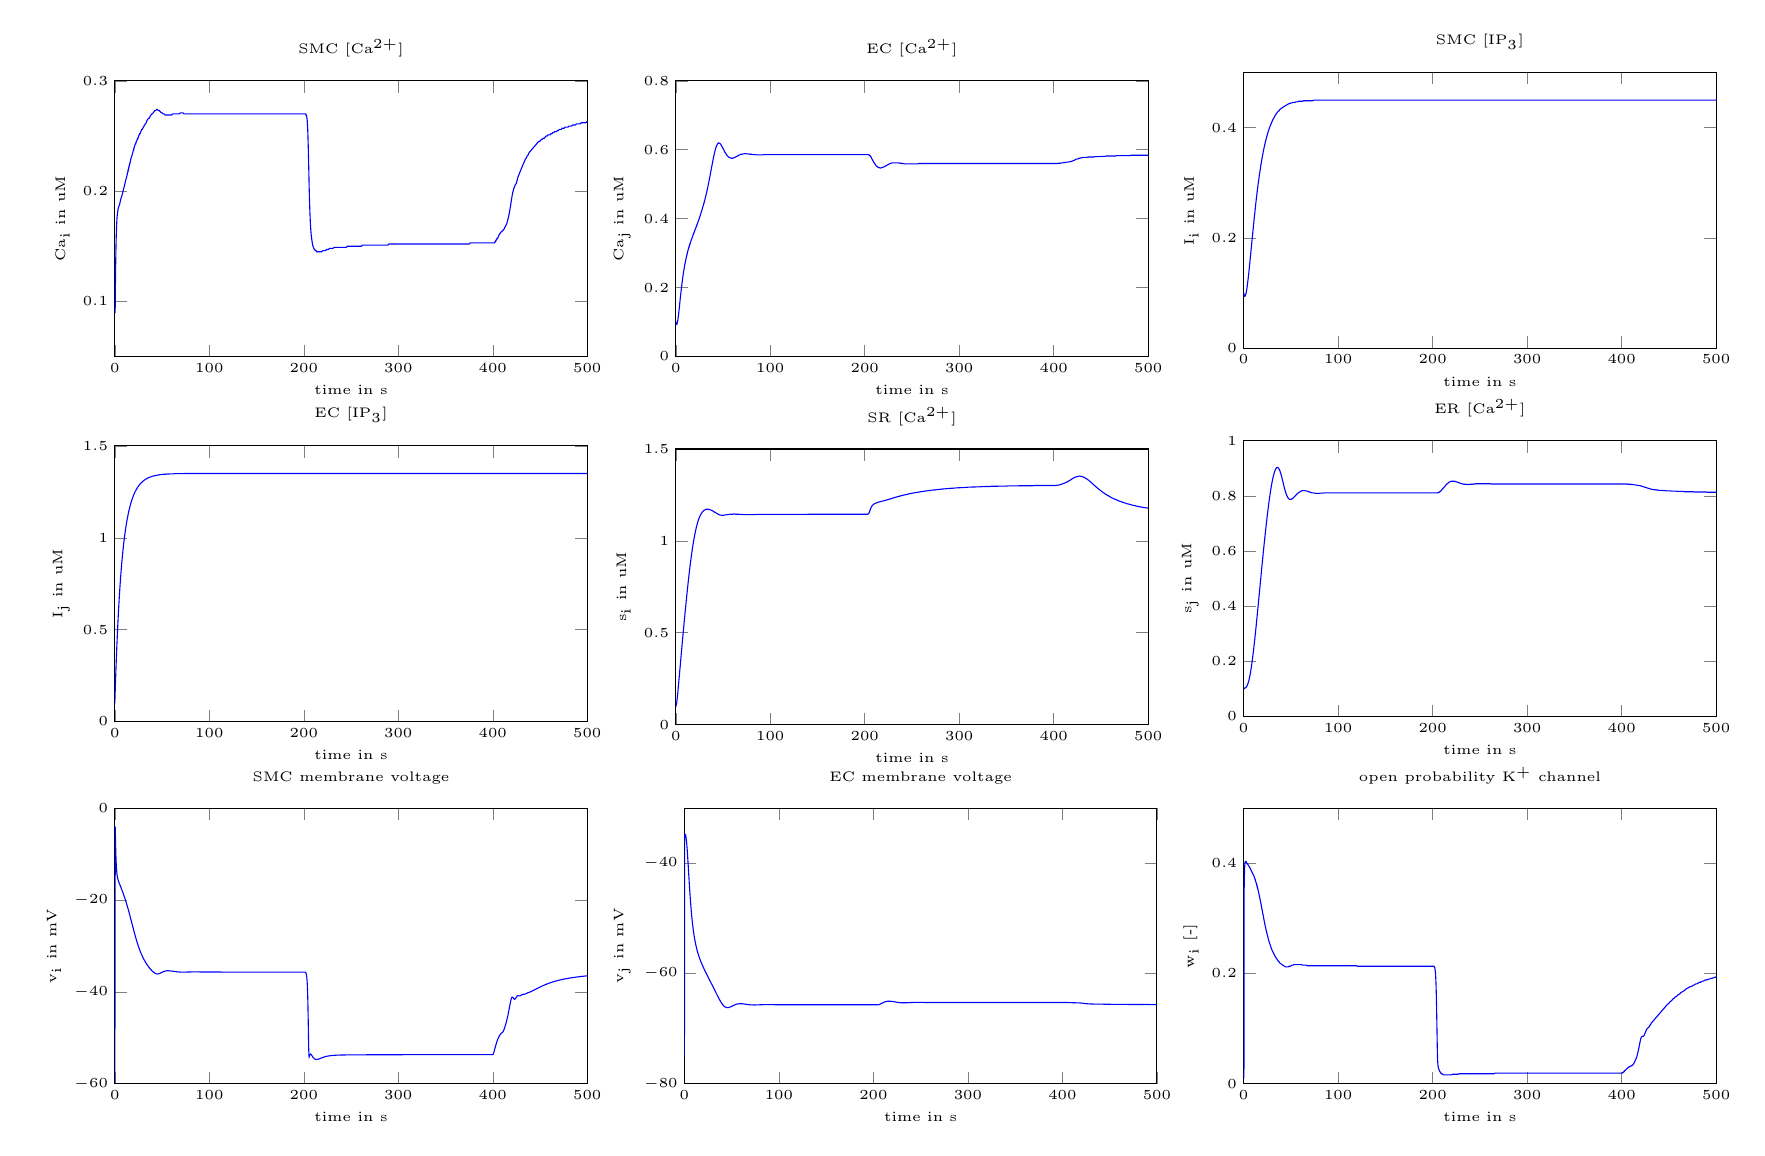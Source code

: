 % This file was created by matlab2tikz v0.3.3.
% Copyright (c) 2008--2013, Nico Schlömer <nico.schloemer@gmail.com>
% All rights reserved.
% 
% The latest updates can be retrieved from
%   http://www.mathworks.com/matlabcentral/fileexchange/22022-matlab2tikz
% where you can also make suggestions and rate matlab2tikz.
% 
% 
% 
\tiny 
\newlength\figureheight 
\newlength\figurewidth 
\setlength\figureheight{3.5 cm} 
\setlength\figurewidth{6 cm}

\begin{tikzpicture}

\begin{axis}[%
width=\figurewidth,
height=\figureheight,
scale only axis,
xmin=0,
xmax=500,
xlabel={time in s},
ymin=0,
ymax=1.5,
ylabel={$\text{s}_\text{i}\text{ in uM}$},
name=plot5,
title={$\text{SR [Ca}^{\text{2+}}\text{]}$}
]
\addplot [
color=blue,
solid,
forget plot
]
table[row sep=crcr]{
0 0.1\\
0.001 0.1\\
0.002 0.1\\
0.004 0.1\\
0.009 0.1\\
0.014 0.1\\
0.018 0.1\\
0.023 0.1\\
0.034 0.101\\
0.044 0.101\\
0.054 0.101\\
0.064 0.101\\
0.074 0.101\\
0.085 0.101\\
0.096 0.102\\
0.106 0.102\\
0.117 0.102\\
0.128 0.102\\
0.147 0.102\\
0.165 0.103\\
0.184 0.103\\
0.202 0.103\\
0.22 0.103\\
0.264 0.104\\
0.308 0.105\\
0.351 0.105\\
0.374 0.106\\
0.39 0.106\\
0.405 0.106\\
0.421 0.106\\
0.434 0.106\\
0.447 0.107\\
0.46 0.107\\
0.472 0.107\\
0.485 0.107\\
0.5 0.108\\
0.515 0.108\\
0.531 0.108\\
0.546 0.108\\
0.561 0.109\\
0.577 0.109\\
0.594 0.11\\
0.61 0.11\\
0.627 0.11\\
0.643 0.111\\
0.66 0.111\\
0.7 0.112\\
0.74 0.113\\
0.78 0.114\\
0.82 0.115\\
0.86 0.117\\
0.996 0.121\\
1.133 0.126\\
1.269 0.131\\
1.406 0.137\\
1.606 0.147\\
1.807 0.157\\
2.007 0.167\\
2.208 0.178\\
2.408 0.189\\
2.855 0.214\\
3.302 0.24\\
3.749 0.266\\
4.196 0.292\\
4.643 0.318\\
5.359 0.36\\
6.075 0.401\\
6.791 0.442\\
7.507 0.482\\
8.223 0.522\\
9.223 0.577\\
10.223 0.63\\
11.223 0.682\\
12.223 0.732\\
12.523 0.746\\
12.823 0.761\\
13.123 0.775\\
13.423 0.789\\
13.513 0.793\\
13.603 0.797\\
13.693 0.801\\
13.783 0.806\\
13.873 0.81\\
13.929 0.812\\
13.948 0.813\\
13.967 0.814\\
13.986 0.815\\
14.004 0.815\\
14.023 0.816\\
14.079 0.819\\
14.134 0.821\\
14.189 0.824\\
14.244 0.826\\
14.299 0.829\\
14.354 0.831\\
14.409 0.833\\
14.465 0.836\\
14.52 0.838\\
14.575 0.841\\
14.631 0.843\\
14.686 0.845\\
14.742 0.848\\
14.811 0.851\\
14.88 0.854\\
14.95 0.857\\
15.019 0.86\\
15.089 0.862\\
15.202 0.867\\
15.315 0.872\\
15.428 0.876\\
15.541 0.881\\
15.654 0.886\\
15.804 0.892\\
15.954 0.898\\
16.104 0.903\\
16.255 0.909\\
16.405 0.915\\
16.675 0.925\\
16.946 0.935\\
17.216 0.945\\
17.487 0.954\\
17.757 0.964\\
18.061 0.974\\
18.364 0.983\\
18.667 0.993\\
18.971 1.002\\
19.274 1.011\\
19.375 1.014\\
19.476 1.017\\
19.576 1.02\\
19.677 1.022\\
19.778 1.025\\
19.938 1.03\\
20.097 1.034\\
20.257 1.038\\
20.416 1.042\\
20.576 1.046\\
20.994 1.056\\
21.411 1.066\\
21.828 1.075\\
22.056 1.079\\
22.119 1.081\\
22.183 1.082\\
22.247 1.083\\
22.31 1.084\\
22.432 1.087\\
22.554 1.089\\
22.676 1.091\\
22.798 1.094\\
22.92 1.096\\
23.367 1.104\\
23.684 1.109\\
24 1.114\\
24.242 1.117\\
24.484 1.121\\
24.726 1.124\\
24.968 1.127\\
25.298 1.131\\
25.628 1.135\\
25.958 1.139\\
26.288 1.142\\
26.618 1.145\\
27.087 1.149\\
27.556 1.153\\
28.025 1.156\\
28.494 1.159\\
28.964 1.162\\
29.615 1.165\\
30.266 1.167\\
30.917 1.169\\
31.569 1.17\\
32.372 1.172\\
33.175 1.172\\
33.979 1.172\\
34.782 1.171\\
35.586 1.171\\
36.23 1.169\\
36.875 1.168\\
37.52 1.167\\
38.164 1.165\\
38.969 1.163\\
39.774 1.161\\
40.579 1.158\\
41.384 1.155\\
42.189 1.153\\
43.189 1.15\\
44.189 1.147\\
45.189 1.144\\
46.189 1.142\\
47.189 1.14\\
48.189 1.14\\
49.189 1.139\\
50.189 1.139\\
51.189 1.14\\
52.189 1.141\\
53.189 1.141\\
54.189 1.142\\
55.189 1.143\\
56.189 1.144\\
57.189 1.144\\
58.189 1.145\\
59.189 1.145\\
60.189 1.145\\
61.189 1.146\\
62.189 1.146\\
63.189 1.145\\
64.189 1.145\\
65.189 1.145\\
66.189 1.145\\
67.189 1.144\\
68.189 1.144\\
69.189 1.144\\
70.189 1.144\\
71.189 1.143\\
72.189 1.143\\
73.189 1.143\\
74.189 1.143\\
75.189 1.143\\
76.189 1.143\\
77.189 1.143\\
78.189 1.143\\
79.189 1.143\\
80.189 1.143\\
81.189 1.143\\
82.189 1.143\\
83.189 1.143\\
84.189 1.143\\
85.189 1.144\\
86.189 1.144\\
87.189 1.144\\
88.189 1.144\\
89.189 1.144\\
90.189 1.144\\
91.189 1.144\\
92.189 1.144\\
93.189 1.144\\
94.189 1.144\\
95.189 1.144\\
96.189 1.144\\
97.189 1.144\\
98.189 1.144\\
99.189 1.144\\
100.19 1.144\\
101.19 1.144\\
102.19 1.144\\
103.19 1.144\\
104.19 1.144\\
105.19 1.144\\
106.19 1.144\\
107.19 1.144\\
108.19 1.144\\
109.19 1.144\\
110.19 1.144\\
111.19 1.144\\
112.19 1.144\\
113.19 1.144\\
114.19 1.144\\
115.19 1.144\\
116.19 1.144\\
117.19 1.144\\
118.19 1.144\\
119.19 1.144\\
120.19 1.144\\
121.19 1.144\\
122.19 1.144\\
123.19 1.144\\
124.19 1.144\\
125.19 1.144\\
126.19 1.144\\
127.19 1.144\\
128.19 1.144\\
129.19 1.144\\
130.19 1.144\\
131.19 1.144\\
132.19 1.144\\
133.19 1.144\\
134.19 1.144\\
135.19 1.144\\
136.19 1.144\\
137.19 1.144\\
138.19 1.144\\
139.19 1.144\\
140.19 1.145\\
141.19 1.145\\
142.19 1.145\\
143.19 1.145\\
144.19 1.145\\
145.19 1.145\\
146.19 1.145\\
147.19 1.145\\
148.19 1.145\\
149.19 1.145\\
150.19 1.145\\
151.19 1.145\\
152.19 1.145\\
153.19 1.145\\
154.19 1.145\\
155.19 1.145\\
156.19 1.145\\
157.19 1.145\\
158.19 1.145\\
159.19 1.145\\
160.19 1.145\\
161.19 1.145\\
162.19 1.145\\
163.19 1.145\\
164.19 1.145\\
165.19 1.145\\
166.19 1.145\\
167.19 1.145\\
168.19 1.145\\
169.19 1.145\\
170.19 1.145\\
171.19 1.145\\
172.19 1.145\\
173.19 1.145\\
174.19 1.145\\
175.19 1.145\\
176.19 1.145\\
177.19 1.145\\
178.19 1.145\\
179.19 1.145\\
180.19 1.145\\
181.19 1.145\\
182.19 1.145\\
183.19 1.145\\
184.19 1.145\\
185.19 1.145\\
186.19 1.145\\
187.19 1.145\\
188.19 1.145\\
189.19 1.145\\
190.19 1.145\\
191.19 1.145\\
192.19 1.145\\
193.19 1.145\\
194.19 1.145\\
195.19 1.145\\
196.19 1.145\\
196.81 1.145\\
197.25 1.145\\
197.57 1.145\\
197.82 1.145\\
198.03 1.145\\
198.24 1.145\\
198.38 1.145\\
198.52 1.145\\
198.63 1.145\\
198.74 1.145\\
198.83 1.145\\
198.92 1.145\\
199.01 1.145\\
199.17 1.145\\
199.32 1.145\\
199.47 1.145\\
199.62 1.145\\
199.84 1.145\\
200.07 1.145\\
200.29 1.145\\
200.51 1.145\\
200.69 1.145\\
200.87 1.145\\
201.05 1.145\\
201.23 1.145\\
201.42 1.145\\
201.6 1.145\\
201.79 1.145\\
201.97 1.145\\
202.15 1.145\\
202.34 1.145\\
202.63 1.145\\
202.92 1.145\\
203.21 1.146\\
203.5 1.146\\
203.79 1.147\\
204.09 1.149\\
204.39 1.151\\
204.69 1.154\\
204.94 1.158\\
205.19 1.161\\
205.44 1.165\\
205.68 1.169\\
205.85 1.171\\
206.02 1.173\\
206.19 1.176\\
206.36 1.178\\
206.6 1.18\\
206.84 1.183\\
207.08 1.185\\
207.32 1.187\\
207.65 1.19\\
207.99 1.192\\
208.32 1.194\\
208.65 1.196\\
208.99 1.197\\
209.66 1.2\\
210.18 1.201\\
210.7 1.203\\
211.22 1.204\\
211.74 1.205\\
212.26 1.206\\
212.9 1.208\\
213.54 1.209\\
214.18 1.21\\
214.82 1.211\\
215.46 1.212\\
216.16 1.213\\
216.87 1.214\\
217.57 1.215\\
218.27 1.216\\
218.98 1.216\\
219.98 1.218\\
220.98 1.219\\
221.98 1.221\\
222.98 1.222\\
223.98 1.224\\
224.98 1.225\\
225.98 1.227\\
226.98 1.228\\
227.98 1.23\\
228.98 1.231\\
229.98 1.233\\
230.98 1.235\\
231.98 1.236\\
232.98 1.238\\
233.98 1.239\\
234.98 1.241\\
235.98 1.242\\
236.98 1.243\\
237.98 1.245\\
238.98 1.246\\
239.98 1.247\\
240.98 1.249\\
241.98 1.25\\
242.98 1.251\\
243.98 1.252\\
244.98 1.253\\
245.98 1.255\\
246.98 1.256\\
247.98 1.257\\
248.98 1.258\\
249.98 1.259\\
250.98 1.26\\
251.98 1.261\\
252.98 1.262\\
253.98 1.263\\
254.98 1.263\\
255.98 1.264\\
256.98 1.265\\
257.98 1.266\\
258.98 1.267\\
259.98 1.268\\
260.98 1.269\\
261.98 1.269\\
262.98 1.27\\
263.98 1.271\\
264.98 1.272\\
265.98 1.272\\
266.98 1.273\\
267.98 1.274\\
268.98 1.274\\
269.98 1.275\\
270.98 1.276\\
271.98 1.276\\
272.98 1.277\\
273.98 1.277\\
274.98 1.278\\
275.98 1.279\\
276.98 1.279\\
277.98 1.28\\
278.98 1.28\\
279.98 1.281\\
280.98 1.281\\
281.98 1.282\\
282.98 1.282\\
283.98 1.283\\
284.98 1.283\\
285.98 1.284\\
286.98 1.284\\
287.98 1.284\\
288.98 1.285\\
289.98 1.285\\
290.98 1.286\\
291.98 1.286\\
292.98 1.286\\
293.98 1.287\\
294.98 1.287\\
295.98 1.288\\
296.98 1.288\\
297.98 1.288\\
298.98 1.289\\
299.98 1.289\\
300.98 1.289\\
301.98 1.29\\
302.98 1.29\\
303.98 1.29\\
304.98 1.29\\
305.98 1.291\\
306.98 1.291\\
307.98 1.291\\
308.98 1.292\\
309.98 1.292\\
310.98 1.292\\
311.98 1.292\\
312.98 1.293\\
313.98 1.293\\
314.98 1.293\\
315.98 1.293\\
316.98 1.293\\
317.98 1.294\\
318.98 1.294\\
319.98 1.294\\
320.98 1.294\\
321.98 1.294\\
322.98 1.295\\
323.98 1.295\\
324.98 1.295\\
325.98 1.295\\
326.98 1.295\\
327.98 1.296\\
328.98 1.296\\
329.98 1.296\\
330.98 1.296\\
331.98 1.296\\
332.98 1.296\\
333.98 1.297\\
334.98 1.297\\
335.98 1.297\\
336.98 1.297\\
337.98 1.297\\
338.98 1.297\\
339.98 1.297\\
340.98 1.297\\
341.98 1.298\\
342.98 1.298\\
343.98 1.298\\
344.98 1.298\\
345.98 1.298\\
346.98 1.298\\
347.98 1.298\\
348.98 1.298\\
349.98 1.298\\
350.98 1.299\\
351.98 1.299\\
352.98 1.299\\
353.98 1.299\\
354.98 1.299\\
355.98 1.299\\
356.98 1.299\\
357.98 1.299\\
358.98 1.299\\
359.98 1.299\\
360.98 1.299\\
361.98 1.299\\
362.98 1.3\\
363.98 1.3\\
364.98 1.3\\
365.98 1.3\\
366.98 1.3\\
367.98 1.3\\
368.98 1.3\\
369.98 1.3\\
370.98 1.3\\
371.98 1.3\\
372.98 1.3\\
373.98 1.3\\
374.98 1.3\\
375.98 1.3\\
376.98 1.3\\
377.98 1.3\\
378.98 1.301\\
379.98 1.301\\
380.98 1.301\\
381.98 1.301\\
382.98 1.301\\
383.98 1.301\\
384.98 1.301\\
385.98 1.301\\
386.98 1.301\\
387.98 1.301\\
388.98 1.301\\
389.98 1.301\\
390.98 1.301\\
391.98 1.301\\
392.98 1.301\\
393.98 1.301\\
394.98 1.301\\
395.98 1.301\\
396.98 1.301\\
397.98 1.301\\
398.44 1.301\\
398.8 1.301\\
399.07 1.301\\
399.35 1.301\\
399.55 1.301\\
399.76 1.301\\
399.96 1.301\\
400.26 1.301\\
400.34 1.301\\
400.43 1.301\\
400.52 1.301\\
400.61 1.301\\
400.92 1.301\\
401.24 1.301\\
401.56 1.301\\
401.87 1.302\\
402.11 1.302\\
402.35 1.302\\
402.59 1.302\\
402.83 1.302\\
403.14 1.302\\
403.45 1.302\\
403.77 1.302\\
404.08 1.303\\
404.39 1.303\\
404.93 1.303\\
405.47 1.304\\
406.02 1.305\\
406.56 1.306\\
407.1 1.306\\
408.1 1.308\\
408.77 1.309\\
409.43 1.311\\
410.1 1.312\\
410.61 1.313\\
411.12 1.314\\
411.63 1.315\\
412.15 1.316\\
412.66 1.317\\
413.31 1.319\\
413.95 1.32\\
414.6 1.322\\
415.25 1.324\\
415.9 1.326\\
416.77 1.328\\
417.65 1.331\\
418.52 1.334\\
419.4 1.337\\
420.28 1.34\\
421.2 1.343\\
422.12 1.345\\
423.04 1.347\\
423.96 1.349\\
424.89 1.35\\
425.81 1.351\\
426.73 1.352\\
427.68 1.352\\
428.64 1.351\\
429.59 1.35\\
430.55 1.349\\
431.5 1.347\\
432.5 1.344\\
433.5 1.342\\
434.5 1.338\\
435.5 1.335\\
436.5 1.331\\
437.5 1.327\\
438.5 1.323\\
439.5 1.318\\
440.5 1.314\\
441.5 1.309\\
442.5 1.304\\
443.5 1.3\\
444.5 1.295\\
445.5 1.291\\
446.5 1.286\\
447.5 1.282\\
448.5 1.278\\
449.5 1.274\\
450.5 1.27\\
451.5 1.266\\
452.5 1.262\\
453.5 1.259\\
454.5 1.255\\
455.5 1.252\\
456.5 1.249\\
457.5 1.246\\
458.5 1.243\\
459.5 1.24\\
460.5 1.237\\
461.5 1.234\\
462.5 1.232\\
463.5 1.229\\
464.5 1.227\\
465.5 1.225\\
466.5 1.223\\
467.5 1.22\\
468.5 1.218\\
469.5 1.216\\
470.5 1.214\\
471.5 1.213\\
472.5 1.211\\
473.5 1.209\\
474.5 1.207\\
475.5 1.206\\
476.5 1.204\\
477.5 1.202\\
478.5 1.201\\
479.5 1.2\\
480.5 1.198\\
481.5 1.197\\
482.5 1.195\\
483.5 1.194\\
484.5 1.193\\
485.5 1.192\\
486.5 1.191\\
487.5 1.189\\
488.5 1.188\\
489.5 1.187\\
490.5 1.186\\
491.5 1.185\\
492.5 1.184\\
493.5 1.183\\
494.5 1.182\\
495.5 1.181\\
496.5 1.181\\
497.5 1.18\\
498.5 1.179\\
499.5 1.178\\
500 1.178\\
};
\end{axis}

\begin{axis}[%
width=\figurewidth,
height=\figureheight,
scale only axis,
xmin=0,
xmax=500,
xlabel={time in s},
ymin=0,
ymax=0.8,
ylabel={$\text{Ca}_\text{j}\text{ in uM}$},
name=plot2,
at=(plot5.above north west),
anchor=below south west,
title={$\text{EC [Ca}^{\text{2+}}\text{]}$}
]
\addplot [
color=blue,
solid,
forget plot
]
table[row sep=crcr]{
0 0.1\\
0.001 0.1\\
0.002 0.1\\
0.004 0.1\\
0.009 0.1\\
0.014 0.099\\
0.018 0.099\\
0.023 0.099\\
0.034 0.099\\
0.044 0.098\\
0.054 0.098\\
0.064 0.098\\
0.074 0.098\\
0.085 0.098\\
0.096 0.098\\
0.106 0.097\\
0.117 0.097\\
0.128 0.097\\
0.147 0.097\\
0.165 0.097\\
0.184 0.097\\
0.202 0.096\\
0.22 0.096\\
0.264 0.096\\
0.308 0.095\\
0.351 0.095\\
0.374 0.095\\
0.39 0.094\\
0.405 0.094\\
0.421 0.094\\
0.434 0.094\\
0.447 0.094\\
0.46 0.094\\
0.472 0.094\\
0.485 0.094\\
0.5 0.094\\
0.515 0.094\\
0.531 0.093\\
0.546 0.093\\
0.561 0.093\\
0.577 0.093\\
0.594 0.093\\
0.61 0.093\\
0.627 0.093\\
0.643 0.093\\
0.66 0.093\\
0.7 0.093\\
0.74 0.093\\
0.78 0.093\\
0.82 0.093\\
0.86 0.093\\
0.996 0.093\\
1.133 0.094\\
1.269 0.094\\
1.406 0.096\\
1.606 0.098\\
1.807 0.1\\
2.007 0.103\\
2.208 0.107\\
2.408 0.111\\
2.855 0.12\\
3.302 0.131\\
3.749 0.142\\
4.196 0.154\\
4.643 0.166\\
5.359 0.184\\
6.075 0.201\\
6.791 0.217\\
7.507 0.232\\
8.223 0.245\\
9.223 0.262\\
10.223 0.276\\
11.223 0.289\\
12.223 0.3\\
12.523 0.304\\
12.823 0.307\\
13.123 0.31\\
13.423 0.313\\
13.513 0.313\\
13.603 0.314\\
13.693 0.315\\
13.783 0.316\\
13.873 0.317\\
13.929 0.317\\
13.948 0.317\\
13.967 0.318\\
13.986 0.318\\
14.004 0.318\\
14.023 0.318\\
14.079 0.319\\
14.134 0.319\\
14.189 0.32\\
14.244 0.32\\
14.299 0.321\\
14.354 0.321\\
14.409 0.322\\
14.465 0.322\\
14.52 0.323\\
14.575 0.323\\
14.631 0.324\\
14.686 0.324\\
14.742 0.325\\
14.811 0.325\\
14.88 0.326\\
14.95 0.326\\
15.019 0.327\\
15.089 0.327\\
15.202 0.328\\
15.315 0.329\\
15.428 0.33\\
15.541 0.331\\
15.654 0.332\\
15.804 0.333\\
15.954 0.335\\
16.104 0.336\\
16.255 0.337\\
16.405 0.338\\
16.675 0.34\\
16.946 0.342\\
17.216 0.344\\
17.487 0.346\\
17.757 0.348\\
18.061 0.351\\
18.364 0.353\\
18.667 0.355\\
18.971 0.357\\
19.274 0.36\\
19.375 0.36\\
19.476 0.361\\
19.576 0.362\\
19.677 0.362\\
19.778 0.363\\
19.938 0.364\\
20.097 0.366\\
20.257 0.367\\
20.416 0.368\\
20.576 0.369\\
20.994 0.372\\
21.411 0.375\\
21.828 0.378\\
22.056 0.38\\
22.119 0.38\\
22.183 0.381\\
22.247 0.381\\
22.31 0.382\\
22.432 0.383\\
22.554 0.383\\
22.676 0.384\\
22.798 0.385\\
22.92 0.386\\
23.367 0.39\\
23.684 0.392\\
24 0.394\\
24.242 0.396\\
24.484 0.398\\
24.726 0.4\\
24.968 0.402\\
25.298 0.405\\
25.628 0.407\\
25.958 0.41\\
26.288 0.413\\
26.618 0.416\\
27.087 0.42\\
27.556 0.424\\
28.025 0.428\\
28.494 0.433\\
28.964 0.437\\
29.615 0.443\\
30.266 0.45\\
30.917 0.457\\
31.569 0.464\\
32.372 0.473\\
33.175 0.483\\
33.979 0.493\\
34.782 0.504\\
35.586 0.515\\
36.23 0.524\\
36.875 0.534\\
37.52 0.543\\
38.164 0.553\\
38.969 0.564\\
39.774 0.576\\
40.579 0.586\\
41.384 0.596\\
42.189 0.604\\
43.189 0.612\\
44.189 0.617\\
45.189 0.62\\
46.189 0.619\\
47.189 0.617\\
48.189 0.613\\
49.189 0.608\\
50.189 0.603\\
51.189 0.597\\
52.189 0.592\\
53.189 0.588\\
54.189 0.584\\
55.189 0.581\\
56.189 0.578\\
57.189 0.577\\
58.189 0.576\\
59.189 0.575\\
60.189 0.576\\
61.189 0.576\\
62.189 0.578\\
63.189 0.579\\
64.189 0.58\\
65.189 0.582\\
66.189 0.583\\
67.189 0.585\\
68.189 0.586\\
69.189 0.587\\
70.189 0.587\\
71.189 0.588\\
72.189 0.588\\
73.189 0.589\\
74.189 0.589\\
75.189 0.588\\
76.189 0.588\\
77.189 0.588\\
78.189 0.587\\
79.189 0.587\\
80.189 0.587\\
81.189 0.586\\
82.189 0.586\\
83.189 0.586\\
84.189 0.586\\
85.189 0.585\\
86.189 0.585\\
87.189 0.585\\
88.189 0.585\\
89.189 0.585\\
90.189 0.585\\
91.189 0.585\\
92.189 0.585\\
93.189 0.586\\
94.189 0.586\\
95.189 0.586\\
96.189 0.586\\
97.189 0.586\\
98.189 0.586\\
99.189 0.586\\
100.19 0.586\\
101.19 0.586\\
102.19 0.586\\
103.19 0.586\\
104.19 0.586\\
105.19 0.586\\
106.19 0.586\\
107.19 0.586\\
108.19 0.586\\
109.19 0.586\\
110.19 0.586\\
111.19 0.586\\
112.19 0.586\\
113.19 0.586\\
114.19 0.586\\
115.19 0.586\\
116.19 0.586\\
117.19 0.586\\
118.19 0.586\\
119.19 0.586\\
120.19 0.586\\
121.19 0.586\\
122.19 0.586\\
123.19 0.586\\
124.19 0.586\\
125.19 0.586\\
126.19 0.586\\
127.19 0.586\\
128.19 0.586\\
129.19 0.586\\
130.19 0.586\\
131.19 0.586\\
132.19 0.586\\
133.19 0.586\\
134.19 0.586\\
135.19 0.586\\
136.19 0.586\\
137.19 0.586\\
138.19 0.586\\
139.19 0.586\\
140.19 0.586\\
141.19 0.586\\
142.19 0.586\\
143.19 0.586\\
144.19 0.586\\
145.19 0.586\\
146.19 0.586\\
147.19 0.586\\
148.19 0.586\\
149.19 0.586\\
150.19 0.586\\
151.19 0.586\\
152.19 0.586\\
153.19 0.586\\
154.19 0.586\\
155.19 0.586\\
156.19 0.586\\
157.19 0.586\\
158.19 0.586\\
159.19 0.586\\
160.19 0.586\\
161.19 0.586\\
162.19 0.586\\
163.19 0.586\\
164.19 0.586\\
165.19 0.586\\
166.19 0.586\\
167.19 0.586\\
168.19 0.586\\
169.19 0.586\\
170.19 0.586\\
171.19 0.586\\
172.19 0.586\\
173.19 0.586\\
174.19 0.586\\
175.19 0.586\\
176.19 0.586\\
177.19 0.586\\
178.19 0.586\\
179.19 0.586\\
180.19 0.586\\
181.19 0.586\\
182.19 0.586\\
183.19 0.586\\
184.19 0.586\\
185.19 0.586\\
186.19 0.586\\
187.19 0.586\\
188.19 0.586\\
189.19 0.586\\
190.19 0.586\\
191.19 0.586\\
192.19 0.586\\
193.19 0.586\\
194.19 0.586\\
195.19 0.586\\
196.19 0.586\\
196.81 0.586\\
197.25 0.586\\
197.57 0.586\\
197.82 0.586\\
198.03 0.586\\
198.24 0.586\\
198.38 0.586\\
198.52 0.586\\
198.63 0.586\\
198.74 0.586\\
198.83 0.586\\
198.92 0.586\\
199.01 0.586\\
199.17 0.586\\
199.32 0.586\\
199.47 0.586\\
199.62 0.586\\
199.84 0.586\\
200.07 0.586\\
200.29 0.586\\
200.51 0.586\\
200.69 0.586\\
200.87 0.586\\
201.05 0.586\\
201.23 0.586\\
201.42 0.586\\
201.6 0.586\\
201.79 0.586\\
201.97 0.586\\
202.15 0.586\\
202.34 0.586\\
202.63 0.586\\
202.92 0.586\\
203.21 0.586\\
203.5 0.586\\
203.79 0.586\\
204.09 0.585\\
204.39 0.585\\
204.69 0.585\\
204.94 0.584\\
205.19 0.584\\
205.44 0.583\\
205.68 0.582\\
205.85 0.582\\
206.02 0.581\\
206.19 0.58\\
206.36 0.58\\
206.6 0.579\\
206.84 0.578\\
207.08 0.576\\
207.32 0.575\\
207.65 0.573\\
207.99 0.572\\
208.32 0.57\\
208.65 0.568\\
208.99 0.567\\
209.66 0.563\\
210.18 0.561\\
210.7 0.559\\
211.22 0.557\\
211.74 0.555\\
212.26 0.553\\
212.9 0.552\\
213.54 0.55\\
214.18 0.549\\
214.82 0.548\\
215.46 0.548\\
216.16 0.547\\
216.87 0.547\\
217.57 0.548\\
218.27 0.548\\
218.98 0.549\\
219.98 0.55\\
220.98 0.551\\
221.98 0.553\\
222.98 0.554\\
223.98 0.556\\
224.98 0.557\\
225.98 0.559\\
226.98 0.56\\
227.98 0.561\\
228.98 0.562\\
229.98 0.562\\
230.98 0.562\\
231.98 0.562\\
232.98 0.562\\
233.98 0.562\\
234.98 0.562\\
235.98 0.562\\
236.98 0.561\\
237.98 0.561\\
238.98 0.56\\
239.98 0.56\\
240.98 0.56\\
241.98 0.559\\
242.98 0.559\\
243.98 0.559\\
244.98 0.559\\
245.98 0.559\\
246.98 0.559\\
247.98 0.559\\
248.98 0.559\\
249.98 0.559\\
250.98 0.559\\
251.98 0.559\\
252.98 0.559\\
253.98 0.559\\
254.98 0.559\\
255.98 0.559\\
256.98 0.56\\
257.98 0.56\\
258.98 0.56\\
259.98 0.56\\
260.98 0.56\\
261.98 0.56\\
262.98 0.56\\
263.98 0.56\\
264.98 0.56\\
265.98 0.56\\
266.98 0.56\\
267.98 0.56\\
268.98 0.56\\
269.98 0.56\\
270.98 0.56\\
271.98 0.56\\
272.98 0.56\\
273.98 0.56\\
274.98 0.56\\
275.98 0.56\\
276.98 0.56\\
277.98 0.56\\
278.98 0.56\\
279.98 0.56\\
280.98 0.56\\
281.98 0.56\\
282.98 0.56\\
283.98 0.56\\
284.98 0.56\\
285.98 0.56\\
286.98 0.56\\
287.98 0.56\\
288.98 0.56\\
289.98 0.56\\
290.98 0.56\\
291.98 0.56\\
292.98 0.56\\
293.98 0.56\\
294.98 0.56\\
295.98 0.56\\
296.98 0.56\\
297.98 0.56\\
298.98 0.56\\
299.98 0.56\\
300.98 0.56\\
301.98 0.56\\
302.98 0.56\\
303.98 0.56\\
304.98 0.56\\
305.98 0.56\\
306.98 0.56\\
307.98 0.56\\
308.98 0.56\\
309.98 0.56\\
310.98 0.56\\
311.98 0.56\\
312.98 0.56\\
313.98 0.56\\
314.98 0.56\\
315.98 0.56\\
316.98 0.56\\
317.98 0.56\\
318.98 0.56\\
319.98 0.56\\
320.98 0.56\\
321.98 0.56\\
322.98 0.56\\
323.98 0.56\\
324.98 0.56\\
325.98 0.56\\
326.98 0.56\\
327.98 0.56\\
328.98 0.56\\
329.98 0.56\\
330.98 0.56\\
331.98 0.56\\
332.98 0.56\\
333.98 0.56\\
334.98 0.56\\
335.98 0.56\\
336.98 0.56\\
337.98 0.56\\
338.98 0.56\\
339.98 0.56\\
340.98 0.56\\
341.98 0.56\\
342.98 0.56\\
343.98 0.56\\
344.98 0.56\\
345.98 0.56\\
346.98 0.56\\
347.98 0.56\\
348.98 0.56\\
349.98 0.56\\
350.98 0.56\\
351.98 0.56\\
352.98 0.56\\
353.98 0.56\\
354.98 0.56\\
355.98 0.56\\
356.98 0.56\\
357.98 0.56\\
358.98 0.56\\
359.98 0.56\\
360.98 0.56\\
361.98 0.56\\
362.98 0.56\\
363.98 0.56\\
364.98 0.56\\
365.98 0.56\\
366.98 0.56\\
367.98 0.56\\
368.98 0.56\\
369.98 0.56\\
370.98 0.56\\
371.98 0.56\\
372.98 0.56\\
373.98 0.56\\
374.98 0.56\\
375.98 0.56\\
376.98 0.56\\
377.98 0.56\\
378.98 0.56\\
379.98 0.56\\
380.98 0.56\\
381.98 0.56\\
382.98 0.56\\
383.98 0.56\\
384.98 0.56\\
385.98 0.56\\
386.98 0.56\\
387.98 0.56\\
388.98 0.56\\
389.98 0.56\\
390.98 0.56\\
391.98 0.56\\
392.98 0.56\\
393.98 0.56\\
394.98 0.56\\
395.98 0.56\\
396.98 0.56\\
397.98 0.56\\
398.44 0.56\\
398.8 0.56\\
399.07 0.56\\
399.35 0.56\\
399.55 0.56\\
399.76 0.56\\
399.96 0.56\\
400.26 0.56\\
400.34 0.56\\
400.43 0.56\\
400.52 0.56\\
400.61 0.56\\
400.92 0.56\\
401.24 0.56\\
401.56 0.56\\
401.87 0.56\\
402.11 0.56\\
402.35 0.56\\
402.59 0.56\\
402.83 0.56\\
403.14 0.56\\
403.45 0.56\\
403.77 0.56\\
404.08 0.56\\
404.39 0.56\\
404.93 0.561\\
405.47 0.561\\
406.02 0.561\\
406.56 0.561\\
407.1 0.561\\
408.1 0.562\\
408.77 0.562\\
409.43 0.562\\
410.1 0.562\\
410.61 0.563\\
411.12 0.563\\
411.63 0.563\\
412.15 0.563\\
412.66 0.563\\
413.31 0.564\\
413.95 0.564\\
414.6 0.564\\
415.25 0.564\\
415.9 0.565\\
416.77 0.565\\
417.65 0.566\\
418.52 0.566\\
419.4 0.567\\
420.28 0.568\\
421.2 0.569\\
422.12 0.57\\
423.04 0.572\\
423.96 0.573\\
424.89 0.573\\
425.81 0.574\\
426.73 0.575\\
427.68 0.576\\
428.64 0.576\\
429.59 0.577\\
430.55 0.577\\
431.5 0.578\\
432.5 0.578\\
433.5 0.578\\
434.5 0.578\\
435.5 0.578\\
436.5 0.579\\
437.5 0.579\\
438.5 0.579\\
439.5 0.579\\
440.5 0.579\\
441.5 0.579\\
442.5 0.579\\
443.5 0.58\\
444.5 0.58\\
445.5 0.58\\
446.5 0.58\\
447.5 0.58\\
448.5 0.58\\
449.5 0.581\\
450.5 0.581\\
451.5 0.581\\
452.5 0.581\\
453.5 0.581\\
454.5 0.581\\
455.5 0.582\\
456.5 0.582\\
457.5 0.582\\
458.5 0.582\\
459.5 0.582\\
460.5 0.582\\
461.5 0.582\\
462.5 0.582\\
463.5 0.582\\
464.5 0.582\\
465.5 0.582\\
466.5 0.583\\
467.5 0.583\\
468.5 0.583\\
469.5 0.583\\
470.5 0.583\\
471.5 0.583\\
472.5 0.583\\
473.5 0.583\\
474.5 0.583\\
475.5 0.583\\
476.5 0.583\\
477.5 0.583\\
478.5 0.583\\
479.5 0.583\\
480.5 0.583\\
481.5 0.584\\
482.5 0.584\\
483.5 0.584\\
484.5 0.584\\
485.5 0.584\\
486.5 0.584\\
487.5 0.584\\
488.5 0.584\\
489.5 0.584\\
490.5 0.584\\
491.5 0.584\\
492.5 0.584\\
493.5 0.584\\
494.5 0.584\\
495.5 0.584\\
496.5 0.584\\
497.5 0.584\\
498.5 0.584\\
499.5 0.584\\
500 0.584\\
};
\end{axis}

\begin{axis}[%
width=\figurewidth,
height=\figureheight,
scale only axis,
xmin=0,
xmax=500,
xlabel={time in s},
ymin=0.05,
ymax=0.3,
ylabel={$\text{Ca}_\text{i}\text{ in uM}$},
name=plot1,
at=(plot2.left of south west),
anchor=right of south east,
title={$\text{SMC [Ca}^{\text{2+}}\text{]}$}
]
\addplot [
color=blue,
solid,
forget plot
]
table[row sep=crcr]{
0 0.1\\
0.001 0.1\\
0.002 0.1\\
0.004 0.1\\
0.009 0.099\\
0.014 0.099\\
0.018 0.099\\
0.023 0.099\\
0.034 0.098\\
0.044 0.097\\
0.054 0.097\\
0.064 0.096\\
0.074 0.096\\
0.085 0.095\\
0.096 0.095\\
0.106 0.094\\
0.117 0.094\\
0.128 0.093\\
0.147 0.093\\
0.165 0.092\\
0.184 0.091\\
0.202 0.091\\
0.22 0.09\\
0.264 0.09\\
0.308 0.09\\
0.351 0.091\\
0.374 0.093\\
0.39 0.094\\
0.405 0.095\\
0.421 0.096\\
0.434 0.097\\
0.447 0.099\\
0.46 0.1\\
0.472 0.101\\
0.485 0.102\\
0.5 0.103\\
0.515 0.105\\
0.531 0.106\\
0.546 0.107\\
0.561 0.108\\
0.577 0.11\\
0.594 0.111\\
0.61 0.112\\
0.627 0.114\\
0.643 0.115\\
0.66 0.116\\
0.7 0.119\\
0.74 0.122\\
0.78 0.125\\
0.82 0.128\\
0.86 0.13\\
0.996 0.138\\
1.133 0.145\\
1.269 0.151\\
1.406 0.156\\
1.606 0.162\\
1.807 0.167\\
2.007 0.171\\
2.208 0.174\\
2.408 0.177\\
2.855 0.18\\
3.302 0.183\\
3.749 0.185\\
4.196 0.186\\
4.643 0.187\\
5.359 0.189\\
6.075 0.192\\
6.791 0.194\\
7.507 0.196\\
8.223 0.198\\
9.223 0.202\\
10.223 0.205\\
11.223 0.209\\
12.223 0.212\\
12.523 0.213\\
12.823 0.214\\
13.123 0.215\\
13.423 0.217\\
13.513 0.217\\
13.603 0.217\\
13.693 0.217\\
13.783 0.218\\
13.873 0.218\\
13.929 0.218\\
13.948 0.218\\
13.967 0.218\\
13.986 0.219\\
14.004 0.219\\
14.023 0.219\\
14.079 0.219\\
14.134 0.219\\
14.189 0.219\\
14.244 0.219\\
14.299 0.22\\
14.354 0.22\\
14.409 0.22\\
14.465 0.22\\
14.52 0.22\\
14.575 0.221\\
14.631 0.221\\
14.686 0.221\\
14.742 0.221\\
14.811 0.221\\
14.88 0.222\\
14.95 0.222\\
15.019 0.222\\
15.089 0.222\\
15.202 0.223\\
15.315 0.223\\
15.428 0.224\\
15.541 0.224\\
15.654 0.224\\
15.804 0.225\\
15.954 0.225\\
16.104 0.226\\
16.255 0.226\\
16.405 0.227\\
16.675 0.228\\
16.946 0.229\\
17.216 0.23\\
17.487 0.231\\
17.757 0.231\\
18.061 0.232\\
18.364 0.233\\
18.667 0.234\\
18.971 0.235\\
19.274 0.236\\
19.375 0.236\\
19.476 0.237\\
19.576 0.237\\
19.677 0.237\\
19.778 0.237\\
19.938 0.238\\
20.097 0.238\\
20.257 0.239\\
20.416 0.239\\
20.576 0.24\\
20.994 0.241\\
21.411 0.242\\
21.828 0.243\\
22.056 0.243\\
22.119 0.243\\
22.183 0.243\\
22.247 0.244\\
22.31 0.244\\
22.432 0.244\\
22.554 0.244\\
22.676 0.245\\
22.798 0.245\\
22.92 0.245\\
23.367 0.246\\
23.684 0.247\\
24 0.247\\
24.242 0.248\\
24.484 0.248\\
24.726 0.249\\
24.968 0.249\\
25.298 0.25\\
25.628 0.251\\
25.958 0.251\\
26.288 0.252\\
26.618 0.252\\
27.087 0.253\\
27.556 0.254\\
28.025 0.255\\
28.494 0.256\\
28.964 0.256\\
29.615 0.257\\
30.266 0.258\\
30.917 0.259\\
31.569 0.26\\
32.372 0.261\\
33.175 0.262\\
33.979 0.264\\
34.782 0.265\\
35.586 0.266\\
36.23 0.266\\
36.875 0.267\\
37.52 0.268\\
38.164 0.269\\
38.969 0.27\\
39.774 0.27\\
40.579 0.271\\
41.384 0.272\\
42.189 0.273\\
43.189 0.273\\
44.189 0.274\\
45.189 0.274\\
46.189 0.273\\
47.189 0.273\\
48.189 0.272\\
49.189 0.271\\
50.189 0.271\\
51.189 0.27\\
52.189 0.27\\
53.189 0.269\\
54.189 0.269\\
55.189 0.269\\
56.189 0.269\\
57.189 0.269\\
58.189 0.269\\
59.189 0.269\\
60.189 0.269\\
61.189 0.27\\
62.189 0.27\\
63.189 0.27\\
64.189 0.27\\
65.189 0.27\\
66.189 0.27\\
67.189 0.27\\
68.189 0.27\\
69.189 0.271\\
70.189 0.271\\
71.189 0.271\\
72.189 0.271\\
73.189 0.27\\
74.189 0.27\\
75.189 0.27\\
76.189 0.27\\
77.189 0.27\\
78.189 0.27\\
79.189 0.27\\
80.189 0.27\\
81.189 0.27\\
82.189 0.27\\
83.189 0.27\\
84.189 0.27\\
85.189 0.27\\
86.189 0.27\\
87.189 0.27\\
88.189 0.27\\
89.189 0.27\\
90.189 0.27\\
91.189 0.27\\
92.189 0.27\\
93.189 0.27\\
94.189 0.27\\
95.189 0.27\\
96.189 0.27\\
97.189 0.27\\
98.189 0.27\\
99.189 0.27\\
100.19 0.27\\
101.19 0.27\\
102.19 0.27\\
103.19 0.27\\
104.19 0.27\\
105.19 0.27\\
106.19 0.27\\
107.19 0.27\\
108.19 0.27\\
109.19 0.27\\
110.19 0.27\\
111.19 0.27\\
112.19 0.27\\
113.19 0.27\\
114.19 0.27\\
115.19 0.27\\
116.19 0.27\\
117.19 0.27\\
118.19 0.27\\
119.19 0.27\\
120.19 0.27\\
121.19 0.27\\
122.19 0.27\\
123.19 0.27\\
124.19 0.27\\
125.19 0.27\\
126.19 0.27\\
127.19 0.27\\
128.19 0.27\\
129.19 0.27\\
130.19 0.27\\
131.19 0.27\\
132.19 0.27\\
133.19 0.27\\
134.19 0.27\\
135.19 0.27\\
136.19 0.27\\
137.19 0.27\\
138.19 0.27\\
139.19 0.27\\
140.19 0.27\\
141.19 0.27\\
142.19 0.27\\
143.19 0.27\\
144.19 0.27\\
145.19 0.27\\
146.19 0.27\\
147.19 0.27\\
148.19 0.27\\
149.19 0.27\\
150.19 0.27\\
151.19 0.27\\
152.19 0.27\\
153.19 0.27\\
154.19 0.27\\
155.19 0.27\\
156.19 0.27\\
157.19 0.27\\
158.19 0.27\\
159.19 0.27\\
160.19 0.27\\
161.19 0.27\\
162.19 0.27\\
163.19 0.27\\
164.19 0.27\\
165.19 0.27\\
166.19 0.27\\
167.19 0.27\\
168.19 0.27\\
169.19 0.27\\
170.19 0.27\\
171.19 0.27\\
172.19 0.27\\
173.19 0.27\\
174.19 0.27\\
175.19 0.27\\
176.19 0.27\\
177.19 0.27\\
178.19 0.27\\
179.19 0.27\\
180.19 0.27\\
181.19 0.27\\
182.19 0.27\\
183.19 0.27\\
184.19 0.27\\
185.19 0.27\\
186.19 0.27\\
187.19 0.27\\
188.19 0.27\\
189.19 0.27\\
190.19 0.27\\
191.19 0.27\\
192.19 0.27\\
193.19 0.27\\
194.19 0.27\\
195.19 0.27\\
196.19 0.27\\
196.81 0.27\\
197.25 0.27\\
197.57 0.27\\
197.82 0.27\\
198.03 0.27\\
198.24 0.27\\
198.38 0.27\\
198.52 0.27\\
198.63 0.27\\
198.74 0.27\\
198.83 0.27\\
198.92 0.27\\
199.01 0.27\\
199.17 0.27\\
199.32 0.27\\
199.47 0.27\\
199.62 0.27\\
199.84 0.27\\
200.07 0.27\\
200.29 0.27\\
200.51 0.27\\
200.69 0.27\\
200.87 0.27\\
201.05 0.27\\
201.23 0.27\\
201.42 0.27\\
201.6 0.27\\
201.79 0.27\\
201.97 0.27\\
202.15 0.27\\
202.34 0.269\\
202.63 0.269\\
202.92 0.268\\
203.21 0.267\\
203.5 0.265\\
203.79 0.262\\
204.09 0.257\\
204.39 0.25\\
204.69 0.241\\
204.94 0.232\\
205.19 0.223\\
205.44 0.213\\
205.68 0.203\\
205.85 0.198\\
206.02 0.192\\
206.19 0.188\\
206.36 0.183\\
206.6 0.178\\
206.84 0.173\\
207.08 0.169\\
207.32 0.166\\
207.65 0.162\\
207.99 0.159\\
208.32 0.157\\
208.65 0.155\\
208.99 0.153\\
209.66 0.15\\
210.18 0.149\\
210.7 0.148\\
211.22 0.147\\
211.74 0.147\\
212.26 0.146\\
212.9 0.146\\
213.54 0.145\\
214.18 0.145\\
214.82 0.145\\
215.46 0.145\\
216.16 0.145\\
216.87 0.145\\
217.57 0.145\\
218.27 0.145\\
218.98 0.145\\
219.98 0.146\\
220.98 0.146\\
221.98 0.146\\
222.98 0.146\\
223.98 0.147\\
224.98 0.147\\
225.98 0.147\\
226.98 0.148\\
227.98 0.148\\
228.98 0.148\\
229.98 0.148\\
230.98 0.148\\
231.98 0.149\\
232.98 0.149\\
233.98 0.149\\
234.98 0.149\\
235.98 0.149\\
236.98 0.149\\
237.98 0.149\\
238.98 0.149\\
239.98 0.149\\
240.98 0.149\\
241.98 0.149\\
242.98 0.149\\
243.98 0.149\\
244.98 0.149\\
245.98 0.15\\
246.98 0.15\\
247.98 0.15\\
248.98 0.15\\
249.98 0.15\\
250.98 0.15\\
251.98 0.15\\
252.98 0.15\\
253.98 0.15\\
254.98 0.15\\
255.98 0.15\\
256.98 0.15\\
257.98 0.15\\
258.98 0.15\\
259.98 0.15\\
260.98 0.15\\
261.98 0.151\\
262.98 0.151\\
263.98 0.151\\
264.98 0.151\\
265.98 0.151\\
266.98 0.151\\
267.98 0.151\\
268.98 0.151\\
269.98 0.151\\
270.98 0.151\\
271.98 0.151\\
272.98 0.151\\
273.98 0.151\\
274.98 0.151\\
275.98 0.151\\
276.98 0.151\\
277.98 0.151\\
278.98 0.151\\
279.98 0.151\\
280.98 0.151\\
281.98 0.151\\
282.98 0.151\\
283.98 0.151\\
284.98 0.151\\
285.98 0.151\\
286.98 0.151\\
287.98 0.151\\
288.98 0.151\\
289.98 0.152\\
290.98 0.152\\
291.98 0.152\\
292.98 0.152\\
293.98 0.152\\
294.98 0.152\\
295.98 0.152\\
296.98 0.152\\
297.98 0.152\\
298.98 0.152\\
299.98 0.152\\
300.98 0.152\\
301.98 0.152\\
302.98 0.152\\
303.98 0.152\\
304.98 0.152\\
305.98 0.152\\
306.98 0.152\\
307.98 0.152\\
308.98 0.152\\
309.98 0.152\\
310.98 0.152\\
311.98 0.152\\
312.98 0.152\\
313.98 0.152\\
314.98 0.152\\
315.98 0.152\\
316.98 0.152\\
317.98 0.152\\
318.98 0.152\\
319.98 0.152\\
320.98 0.152\\
321.98 0.152\\
322.98 0.152\\
323.98 0.152\\
324.98 0.152\\
325.98 0.152\\
326.98 0.152\\
327.98 0.152\\
328.98 0.152\\
329.98 0.152\\
330.98 0.152\\
331.98 0.152\\
332.98 0.152\\
333.98 0.152\\
334.98 0.152\\
335.98 0.152\\
336.98 0.152\\
337.98 0.152\\
338.98 0.152\\
339.98 0.152\\
340.98 0.152\\
341.98 0.152\\
342.98 0.152\\
343.98 0.152\\
344.98 0.152\\
345.98 0.152\\
346.98 0.152\\
347.98 0.152\\
348.98 0.152\\
349.98 0.152\\
350.98 0.152\\
351.98 0.152\\
352.98 0.152\\
353.98 0.152\\
354.98 0.152\\
355.98 0.152\\
356.98 0.152\\
357.98 0.152\\
358.98 0.152\\
359.98 0.152\\
360.98 0.152\\
361.98 0.152\\
362.98 0.152\\
363.98 0.152\\
364.98 0.152\\
365.98 0.152\\
366.98 0.152\\
367.98 0.152\\
368.98 0.152\\
369.98 0.152\\
370.98 0.152\\
371.98 0.152\\
372.98 0.152\\
373.98 0.152\\
374.98 0.152\\
375.98 0.153\\
376.98 0.153\\
377.98 0.153\\
378.98 0.153\\
379.98 0.153\\
380.98 0.153\\
381.98 0.153\\
382.98 0.153\\
383.98 0.153\\
384.98 0.153\\
385.98 0.153\\
386.98 0.153\\
387.98 0.153\\
388.98 0.153\\
389.98 0.153\\
390.98 0.153\\
391.98 0.153\\
392.98 0.153\\
393.98 0.153\\
394.98 0.153\\
395.98 0.153\\
396.98 0.153\\
397.98 0.153\\
398.44 0.153\\
398.8 0.153\\
399.07 0.153\\
399.35 0.153\\
399.55 0.153\\
399.76 0.153\\
399.96 0.153\\
400.26 0.153\\
400.34 0.153\\
400.43 0.153\\
400.52 0.153\\
400.61 0.153\\
400.92 0.153\\
401.24 0.153\\
401.56 0.153\\
401.87 0.153\\
402.11 0.154\\
402.35 0.154\\
402.59 0.154\\
402.83 0.154\\
403.14 0.155\\
403.45 0.155\\
403.77 0.156\\
404.08 0.156\\
404.39 0.157\\
404.93 0.157\\
405.47 0.158\\
406.02 0.159\\
406.56 0.16\\
407.1 0.161\\
408.1 0.162\\
408.77 0.163\\
409.43 0.163\\
410.1 0.164\\
410.61 0.164\\
411.12 0.165\\
411.63 0.165\\
412.15 0.166\\
412.66 0.167\\
413.31 0.168\\
413.95 0.169\\
414.6 0.17\\
415.25 0.172\\
415.9 0.174\\
416.77 0.177\\
417.65 0.181\\
418.52 0.185\\
419.4 0.19\\
420.28 0.195\\
421.2 0.199\\
422.12 0.202\\
423.04 0.204\\
423.96 0.206\\
424.89 0.207\\
425.81 0.21\\
426.73 0.213\\
427.68 0.215\\
428.64 0.217\\
429.59 0.219\\
430.55 0.221\\
431.5 0.223\\
432.5 0.225\\
433.5 0.227\\
434.5 0.229\\
435.5 0.23\\
436.5 0.232\\
437.5 0.233\\
438.5 0.235\\
439.5 0.236\\
440.5 0.237\\
441.5 0.238\\
442.5 0.239\\
443.5 0.24\\
444.5 0.241\\
445.5 0.242\\
446.5 0.243\\
447.5 0.244\\
448.5 0.245\\
449.5 0.245\\
450.5 0.246\\
451.5 0.247\\
452.5 0.247\\
453.5 0.248\\
454.5 0.248\\
455.5 0.249\\
456.5 0.25\\
457.5 0.25\\
458.5 0.251\\
459.5 0.251\\
460.5 0.251\\
461.5 0.252\\
462.5 0.252\\
463.5 0.253\\
464.5 0.253\\
465.5 0.254\\
466.5 0.254\\
467.5 0.254\\
468.5 0.255\\
469.5 0.255\\
470.5 0.256\\
471.5 0.256\\
472.5 0.256\\
473.5 0.257\\
474.5 0.257\\
475.5 0.257\\
476.5 0.258\\
477.5 0.258\\
478.5 0.258\\
479.5 0.258\\
480.5 0.259\\
481.5 0.259\\
482.5 0.259\\
483.5 0.259\\
484.5 0.26\\
485.5 0.26\\
486.5 0.26\\
487.5 0.26\\
488.5 0.261\\
489.5 0.261\\
490.5 0.261\\
491.5 0.261\\
492.5 0.261\\
493.5 0.262\\
494.5 0.262\\
495.5 0.262\\
496.5 0.262\\
497.5 0.262\\
498.5 0.262\\
499.5 0.263\\
500 0.263\\
};
\end{axis}

\begin{axis}[%
width=\figurewidth,
height=\figureheight,
scale only axis,
xmin=0,
xmax=500,
xlabel={time in s},
ymin=0,
ymax=1.5,
ylabel={$\text{I}_\text{j}\text{ in uM}$},
name=plot4,
at=(plot1.below south west),
anchor=above north west,
title={$\text{EC [IP}_{\text{3}}\text{]}$}
]
\addplot [
color=blue,
solid,
forget plot
]
table[row sep=crcr]{
0 0.1\\
0.001 0.1\\
0.002 0.1\\
0.004 0.101\\
0.009 0.101\\
0.014 0.102\\
0.018 0.103\\
0.023 0.104\\
0.034 0.106\\
0.044 0.107\\
0.054 0.109\\
0.064 0.111\\
0.074 0.113\\
0.085 0.114\\
0.096 0.116\\
0.106 0.118\\
0.117 0.12\\
0.128 0.122\\
0.147 0.125\\
0.165 0.128\\
0.184 0.131\\
0.202 0.134\\
0.22 0.137\\
0.264 0.144\\
0.308 0.151\\
0.351 0.158\\
0.374 0.162\\
0.39 0.164\\
0.405 0.167\\
0.421 0.169\\
0.434 0.171\\
0.447 0.173\\
0.46 0.175\\
0.472 0.177\\
0.485 0.18\\
0.5 0.182\\
0.515 0.184\\
0.531 0.187\\
0.546 0.189\\
0.561 0.191\\
0.577 0.194\\
0.594 0.197\\
0.61 0.199\\
0.627 0.202\\
0.643 0.204\\
0.66 0.207\\
0.7 0.213\\
0.74 0.219\\
0.78 0.225\\
0.82 0.231\\
0.86 0.237\\
0.996 0.257\\
1.133 0.277\\
1.269 0.296\\
1.406 0.315\\
1.606 0.342\\
1.807 0.369\\
2.007 0.394\\
2.208 0.419\\
2.408 0.443\\
2.855 0.494\\
3.302 0.542\\
3.749 0.587\\
4.196 0.63\\
4.643 0.669\\
5.359 0.728\\
6.075 0.781\\
6.791 0.829\\
7.507 0.872\\
8.223 0.912\\
9.223 0.961\\
10.223 1.004\\
11.223 1.042\\
12.223 1.075\\
12.523 1.085\\
12.823 1.093\\
13.123 1.102\\
13.423 1.11\\
13.513 1.113\\
13.603 1.115\\
13.693 1.117\\
13.783 1.12\\
13.873 1.122\\
13.929 1.124\\
13.948 1.124\\
13.967 1.124\\
13.986 1.125\\
14.004 1.125\\
14.023 1.126\\
14.079 1.127\\
14.134 1.129\\
14.189 1.13\\
14.244 1.131\\
14.299 1.133\\
14.354 1.134\\
14.409 1.135\\
14.465 1.137\\
14.52 1.138\\
14.575 1.139\\
14.631 1.141\\
14.686 1.142\\
14.742 1.143\\
14.811 1.145\\
14.88 1.146\\
14.95 1.148\\
15.019 1.149\\
15.089 1.151\\
15.202 1.154\\
15.315 1.156\\
15.428 1.158\\
15.541 1.161\\
15.654 1.163\\
15.804 1.166\\
15.954 1.169\\
16.104 1.172\\
16.255 1.175\\
16.405 1.178\\
16.675 1.183\\
16.946 1.188\\
17.216 1.193\\
17.487 1.197\\
17.757 1.202\\
18.061 1.206\\
18.364 1.211\\
18.667 1.216\\
18.971 1.22\\
19.274 1.224\\
19.375 1.225\\
19.476 1.227\\
19.576 1.228\\
19.677 1.229\\
19.778 1.231\\
19.938 1.233\\
20.097 1.235\\
20.257 1.237\\
20.416 1.239\\
20.576 1.24\\
20.994 1.245\\
21.411 1.25\\
21.828 1.254\\
22.056 1.256\\
22.119 1.257\\
22.183 1.258\\
22.247 1.258\\
22.31 1.259\\
22.432 1.26\\
22.554 1.261\\
22.676 1.262\\
22.798 1.263\\
22.92 1.265\\
23.367 1.268\\
23.684 1.271\\
24 1.274\\
24.242 1.276\\
24.484 1.277\\
24.726 1.279\\
24.968 1.281\\
25.298 1.283\\
25.628 1.286\\
25.958 1.288\\
26.288 1.29\\
26.618 1.292\\
27.087 1.295\\
27.556 1.297\\
28.025 1.3\\
28.494 1.302\\
28.964 1.304\\
29.615 1.307\\
30.266 1.31\\
30.917 1.313\\
31.569 1.315\\
32.372 1.318\\
33.175 1.32\\
33.979 1.323\\
34.782 1.325\\
35.586 1.327\\
36.23 1.328\\
36.875 1.33\\
37.52 1.331\\
38.164 1.332\\
38.969 1.334\\
39.774 1.335\\
40.579 1.336\\
41.384 1.337\\
42.189 1.338\\
43.189 1.339\\
44.189 1.34\\
45.189 1.341\\
46.189 1.342\\
47.189 1.343\\
48.189 1.344\\
49.189 1.344\\
50.189 1.345\\
51.189 1.345\\
52.189 1.346\\
53.189 1.346\\
54.189 1.346\\
55.189 1.347\\
56.189 1.347\\
57.189 1.347\\
58.189 1.348\\
59.189 1.348\\
60.189 1.348\\
61.189 1.348\\
62.189 1.348\\
63.189 1.349\\
64.189 1.349\\
65.189 1.349\\
66.189 1.349\\
67.189 1.349\\
68.189 1.349\\
69.189 1.349\\
70.189 1.349\\
71.189 1.349\\
72.189 1.349\\
73.189 1.349\\
74.189 1.35\\
75.189 1.35\\
76.189 1.35\\
77.189 1.35\\
78.189 1.35\\
79.189 1.35\\
80.189 1.35\\
81.189 1.35\\
82.189 1.35\\
83.189 1.35\\
84.189 1.35\\
85.189 1.35\\
86.189 1.35\\
87.189 1.35\\
88.189 1.35\\
89.189 1.35\\
90.189 1.35\\
91.189 1.35\\
92.189 1.35\\
93.189 1.35\\
94.189 1.35\\
95.189 1.35\\
96.189 1.35\\
97.189 1.35\\
98.189 1.35\\
99.189 1.35\\
100.19 1.35\\
101.19 1.35\\
102.19 1.35\\
103.19 1.35\\
104.19 1.35\\
105.19 1.35\\
106.19 1.35\\
107.19 1.35\\
108.19 1.35\\
109.19 1.35\\
110.19 1.35\\
111.19 1.35\\
112.19 1.35\\
113.19 1.35\\
114.19 1.35\\
115.19 1.35\\
116.19 1.35\\
117.19 1.35\\
118.19 1.35\\
119.19 1.35\\
120.19 1.35\\
121.19 1.35\\
122.19 1.35\\
123.19 1.35\\
124.19 1.35\\
125.19 1.35\\
126.19 1.35\\
127.19 1.35\\
128.19 1.35\\
129.19 1.35\\
130.19 1.35\\
131.19 1.35\\
132.19 1.35\\
133.19 1.35\\
134.19 1.35\\
135.19 1.35\\
136.19 1.35\\
137.19 1.35\\
138.19 1.35\\
139.19 1.35\\
140.19 1.35\\
141.19 1.35\\
142.19 1.35\\
143.19 1.35\\
144.19 1.35\\
145.19 1.35\\
146.19 1.35\\
147.19 1.35\\
148.19 1.35\\
149.19 1.35\\
150.19 1.35\\
151.19 1.35\\
152.19 1.35\\
153.19 1.35\\
154.19 1.35\\
155.19 1.35\\
156.19 1.35\\
157.19 1.35\\
158.19 1.35\\
159.19 1.35\\
160.19 1.35\\
161.19 1.35\\
162.19 1.35\\
163.19 1.35\\
164.19 1.35\\
165.19 1.35\\
166.19 1.35\\
167.19 1.35\\
168.19 1.35\\
169.19 1.35\\
170.19 1.35\\
171.19 1.35\\
172.19 1.35\\
173.19 1.35\\
174.19 1.35\\
175.19 1.35\\
176.19 1.35\\
177.19 1.35\\
178.19 1.35\\
179.19 1.35\\
180.19 1.35\\
181.19 1.35\\
182.19 1.35\\
183.19 1.35\\
184.19 1.35\\
185.19 1.35\\
186.19 1.35\\
187.19 1.35\\
188.19 1.35\\
189.19 1.35\\
190.19 1.35\\
191.19 1.35\\
192.19 1.35\\
193.19 1.35\\
194.19 1.35\\
195.19 1.35\\
196.19 1.35\\
196.81 1.35\\
197.25 1.35\\
197.57 1.35\\
197.82 1.35\\
198.03 1.35\\
198.24 1.35\\
198.38 1.35\\
198.52 1.35\\
198.63 1.35\\
198.74 1.35\\
198.83 1.35\\
198.92 1.35\\
199.01 1.35\\
199.17 1.35\\
199.32 1.35\\
199.47 1.35\\
199.62 1.35\\
199.84 1.35\\
200.07 1.35\\
200.29 1.35\\
200.51 1.35\\
200.69 1.35\\
200.87 1.35\\
201.05 1.35\\
201.23 1.35\\
201.42 1.35\\
201.6 1.35\\
201.79 1.35\\
201.97 1.35\\
202.15 1.35\\
202.34 1.35\\
202.63 1.35\\
202.92 1.35\\
203.21 1.35\\
203.5 1.35\\
203.79 1.35\\
204.09 1.35\\
204.39 1.35\\
204.69 1.35\\
204.94 1.35\\
205.19 1.35\\
205.44 1.35\\
205.68 1.35\\
205.85 1.35\\
206.02 1.35\\
206.19 1.35\\
206.36 1.35\\
206.6 1.35\\
206.84 1.35\\
207.08 1.35\\
207.32 1.35\\
207.65 1.35\\
207.99 1.35\\
208.32 1.35\\
208.65 1.35\\
208.99 1.35\\
209.66 1.35\\
210.18 1.35\\
210.7 1.35\\
211.22 1.35\\
211.74 1.35\\
212.26 1.35\\
212.9 1.35\\
213.54 1.35\\
214.18 1.35\\
214.82 1.35\\
215.46 1.35\\
216.16 1.35\\
216.87 1.35\\
217.57 1.35\\
218.27 1.35\\
218.98 1.35\\
219.98 1.35\\
220.98 1.35\\
221.98 1.35\\
222.98 1.35\\
223.98 1.35\\
224.98 1.35\\
225.98 1.35\\
226.98 1.35\\
227.98 1.35\\
228.98 1.35\\
229.98 1.35\\
230.98 1.35\\
231.98 1.35\\
232.98 1.35\\
233.98 1.35\\
234.98 1.35\\
235.98 1.35\\
236.98 1.35\\
237.98 1.35\\
238.98 1.35\\
239.98 1.35\\
240.98 1.35\\
241.98 1.35\\
242.98 1.35\\
243.98 1.35\\
244.98 1.35\\
245.98 1.35\\
246.98 1.35\\
247.98 1.35\\
248.98 1.35\\
249.98 1.35\\
250.98 1.35\\
251.98 1.35\\
252.98 1.35\\
253.98 1.35\\
254.98 1.35\\
255.98 1.35\\
256.98 1.35\\
257.98 1.35\\
258.98 1.35\\
259.98 1.35\\
260.98 1.35\\
261.98 1.35\\
262.98 1.35\\
263.98 1.35\\
264.98 1.35\\
265.98 1.35\\
266.98 1.35\\
267.98 1.35\\
268.98 1.35\\
269.98 1.35\\
270.98 1.35\\
271.98 1.35\\
272.98 1.35\\
273.98 1.35\\
274.98 1.35\\
275.98 1.35\\
276.98 1.35\\
277.98 1.35\\
278.98 1.35\\
279.98 1.35\\
280.98 1.35\\
281.98 1.35\\
282.98 1.35\\
283.98 1.35\\
284.98 1.35\\
285.98 1.35\\
286.98 1.35\\
287.98 1.35\\
288.98 1.35\\
289.98 1.35\\
290.98 1.35\\
291.98 1.35\\
292.98 1.35\\
293.98 1.35\\
294.98 1.35\\
295.98 1.35\\
296.98 1.35\\
297.98 1.35\\
298.98 1.35\\
299.98 1.35\\
300.98 1.35\\
301.98 1.35\\
302.98 1.35\\
303.98 1.35\\
304.98 1.35\\
305.98 1.35\\
306.98 1.35\\
307.98 1.35\\
308.98 1.35\\
309.98 1.35\\
310.98 1.35\\
311.98 1.35\\
312.98 1.35\\
313.98 1.35\\
314.98 1.35\\
315.98 1.35\\
316.98 1.35\\
317.98 1.35\\
318.98 1.35\\
319.98 1.35\\
320.98 1.35\\
321.98 1.35\\
322.98 1.35\\
323.98 1.35\\
324.98 1.35\\
325.98 1.35\\
326.98 1.35\\
327.98 1.35\\
328.98 1.35\\
329.98 1.35\\
330.98 1.35\\
331.98 1.35\\
332.98 1.35\\
333.98 1.35\\
334.98 1.35\\
335.98 1.35\\
336.98 1.35\\
337.98 1.35\\
338.98 1.35\\
339.98 1.35\\
340.98 1.35\\
341.98 1.35\\
342.98 1.35\\
343.98 1.35\\
344.98 1.35\\
345.98 1.35\\
346.98 1.35\\
347.98 1.35\\
348.98 1.35\\
349.98 1.35\\
350.98 1.35\\
351.98 1.35\\
352.98 1.35\\
353.98 1.35\\
354.98 1.35\\
355.98 1.35\\
356.98 1.35\\
357.98 1.35\\
358.98 1.35\\
359.98 1.35\\
360.98 1.35\\
361.98 1.35\\
362.98 1.35\\
363.98 1.35\\
364.98 1.35\\
365.98 1.35\\
366.98 1.35\\
367.98 1.35\\
368.98 1.35\\
369.98 1.35\\
370.98 1.35\\
371.98 1.35\\
372.98 1.35\\
373.98 1.35\\
374.98 1.35\\
375.98 1.35\\
376.98 1.35\\
377.98 1.35\\
378.98 1.35\\
379.98 1.35\\
380.98 1.35\\
381.98 1.35\\
382.98 1.35\\
383.98 1.35\\
384.98 1.35\\
385.98 1.35\\
386.98 1.35\\
387.98 1.35\\
388.98 1.35\\
389.98 1.35\\
390.98 1.35\\
391.98 1.35\\
392.98 1.35\\
393.98 1.35\\
394.98 1.35\\
395.98 1.35\\
396.98 1.35\\
397.98 1.35\\
398.44 1.35\\
398.8 1.35\\
399.07 1.35\\
399.35 1.35\\
399.55 1.35\\
399.76 1.35\\
399.96 1.35\\
400.26 1.35\\
400.34 1.35\\
400.43 1.35\\
400.52 1.35\\
400.61 1.35\\
400.92 1.35\\
401.24 1.35\\
401.56 1.35\\
401.87 1.35\\
402.11 1.35\\
402.35 1.35\\
402.59 1.35\\
402.83 1.35\\
403.14 1.35\\
403.45 1.35\\
403.77 1.35\\
404.08 1.35\\
404.39 1.35\\
404.93 1.35\\
405.47 1.35\\
406.02 1.35\\
406.56 1.35\\
407.1 1.35\\
408.1 1.35\\
408.77 1.35\\
409.43 1.35\\
410.1 1.35\\
410.61 1.35\\
411.12 1.35\\
411.63 1.35\\
412.15 1.35\\
412.66 1.35\\
413.31 1.35\\
413.95 1.35\\
414.6 1.35\\
415.25 1.35\\
415.9 1.35\\
416.77 1.35\\
417.65 1.35\\
418.52 1.35\\
419.4 1.35\\
420.28 1.35\\
421.2 1.35\\
422.12 1.35\\
423.04 1.35\\
423.96 1.35\\
424.89 1.35\\
425.81 1.35\\
426.73 1.35\\
427.68 1.35\\
428.64 1.35\\
429.59 1.35\\
430.55 1.35\\
431.5 1.35\\
432.5 1.35\\
433.5 1.35\\
434.5 1.35\\
435.5 1.35\\
436.5 1.35\\
437.5 1.35\\
438.5 1.35\\
439.5 1.35\\
440.5 1.35\\
441.5 1.35\\
442.5 1.35\\
443.5 1.35\\
444.5 1.35\\
445.5 1.35\\
446.5 1.35\\
447.5 1.35\\
448.5 1.35\\
449.5 1.35\\
450.5 1.35\\
451.5 1.35\\
452.5 1.35\\
453.5 1.35\\
454.5 1.35\\
455.5 1.35\\
456.5 1.35\\
457.5 1.35\\
458.5 1.35\\
459.5 1.35\\
460.5 1.35\\
461.5 1.35\\
462.5 1.35\\
463.5 1.35\\
464.5 1.35\\
465.5 1.35\\
466.5 1.35\\
467.5 1.35\\
468.5 1.35\\
469.5 1.35\\
470.5 1.35\\
471.5 1.35\\
472.5 1.35\\
473.5 1.35\\
474.5 1.35\\
475.5 1.35\\
476.5 1.35\\
477.5 1.35\\
478.5 1.35\\
479.5 1.35\\
480.5 1.35\\
481.5 1.35\\
482.5 1.35\\
483.5 1.35\\
484.5 1.35\\
485.5 1.35\\
486.5 1.35\\
487.5 1.35\\
488.5 1.35\\
489.5 1.35\\
490.5 1.35\\
491.5 1.35\\
492.5 1.35\\
493.5 1.35\\
494.5 1.35\\
495.5 1.35\\
496.5 1.35\\
497.5 1.35\\
498.5 1.35\\
499.5 1.35\\
500 1.35\\
};
\end{axis}

\begin{axis}[%
width=\figurewidth,
height=\figureheight,
scale only axis,
xmin=0,
xmax=500,
xlabel={time in s},
ymin=-60,
ymax=0,
ylabel={$\text{v}_\text{i}\text{ in mV}$},
name=plot7,
at=(plot4.below south west),
anchor=above north west,
title={SMC membrane voltage}
]
\addplot [
color=blue,
solid,
forget plot
]
table[row sep=crcr]{
0 -60\\
0.001 -59.906\\
0.002 -59.809\\
0.004 -59.71\\
0.009 -59.285\\
0.014 -58.834\\
0.018 -58.364\\
0.023 -57.88\\
0.034 -56.864\\
0.044 -55.835\\
0.054 -54.809\\
0.064 -53.796\\
0.074 -52.8\\
0.085 -51.756\\
0.096 -50.736\\
0.106 -49.737\\
0.117 -48.758\\
0.128 -47.796\\
0.147 -46.188\\
0.165 -44.603\\
0.184 -43.02\\
0.202 -41.418\\
0.22 -39.768\\
0.264 -35.471\\
0.308 -30.059\\
0.351 -22.716\\
0.374 -18.019\\
0.39 -14.686\\
0.405 -11.569\\
0.421 -8.911\\
0.434 -7.196\\
0.447 -5.91\\
0.46 -5.02\\
0.472 -4.466\\
0.485 -4.173\\
0.5 -4.068\\
0.515 -4.132\\
0.531 -4.291\\
0.546 -4.498\\
0.561 -4.722\\
0.577 -4.969\\
0.594 -5.209\\
0.61 -5.438\\
0.627 -5.656\\
0.643 -5.864\\
0.66 -6.064\\
0.7 -6.518\\
0.74 -6.946\\
0.78 -7.354\\
0.82 -7.744\\
0.86 -8.115\\
0.996 -9.257\\
1.133 -10.227\\
1.269 -11.054\\
1.406 -11.761\\
1.606 -12.614\\
1.807 -13.29\\
2.007 -13.826\\
2.208 -14.251\\
2.408 -14.591\\
2.855 -15.145\\
3.302 -15.534\\
3.749 -15.836\\
4.196 -16.091\\
4.643 -16.327\\
5.359 -16.698\\
6.075 -17.072\\
6.791 -17.444\\
7.507 -17.822\\
8.223 -18.222\\
9.223 -18.809\\
10.223 -19.409\\
11.223 -20.014\\
12.223 -20.669\\
12.523 -20.884\\
12.823 -21.095\\
13.123 -21.302\\
13.423 -21.51\\
13.513 -21.574\\
13.603 -21.638\\
13.693 -21.703\\
13.783 -21.768\\
13.873 -21.832\\
13.929 -21.872\\
13.948 -21.886\\
13.967 -21.9\\
13.986 -21.914\\
14.004 -21.927\\
14.023 -21.941\\
14.079 -21.981\\
14.134 -22.021\\
14.189 -22.062\\
14.244 -22.102\\
14.299 -22.142\\
14.354 -22.183\\
14.409 -22.224\\
14.465 -22.264\\
14.52 -22.305\\
14.575 -22.346\\
14.631 -22.388\\
14.686 -22.429\\
14.742 -22.47\\
14.811 -22.522\\
14.88 -22.574\\
14.95 -22.627\\
15.019 -22.679\\
15.089 -22.732\\
15.202 -22.817\\
15.315 -22.904\\
15.428 -22.99\\
15.541 -23.077\\
15.654 -23.163\\
15.804 -23.279\\
15.954 -23.396\\
16.104 -23.513\\
16.255 -23.63\\
16.405 -23.748\\
16.675 -23.96\\
16.946 -24.174\\
17.216 -24.389\\
17.487 -24.605\\
17.757 -24.821\\
18.061 -25.063\\
18.364 -25.306\\
18.667 -25.549\\
18.971 -25.791\\
19.274 -26.032\\
19.375 -26.112\\
19.476 -26.192\\
19.576 -26.271\\
19.677 -26.351\\
19.778 -26.43\\
19.938 -26.555\\
20.097 -26.68\\
20.257 -26.805\\
20.416 -26.928\\
20.576 -27.051\\
20.994 -27.37\\
21.411 -27.684\\
21.828 -27.992\\
22.056 -28.157\\
22.119 -28.203\\
22.183 -28.249\\
22.247 -28.294\\
22.31 -28.34\\
22.432 -28.426\\
22.554 -28.513\\
22.676 -28.598\\
22.798 -28.683\\
22.92 -28.767\\
23.367 -29.072\\
23.684 -29.282\\
24 -29.488\\
24.242 -29.643\\
24.484 -29.796\\
24.726 -29.945\\
24.968 -30.093\\
25.298 -30.29\\
25.628 -30.482\\
25.958 -30.67\\
26.288 -30.854\\
26.618 -31.033\\
27.087 -31.279\\
27.556 -31.518\\
28.025 -31.748\\
28.494 -31.969\\
28.964 -32.183\\
29.615 -32.468\\
30.266 -32.738\\
30.917 -32.995\\
31.569 -33.24\\
32.372 -33.526\\
33.175 -33.795\\
33.979 -34.048\\
34.782 -34.288\\
35.586 -34.516\\
36.23 -34.69\\
36.875 -34.856\\
37.52 -35.016\\
38.164 -35.169\\
38.969 -35.349\\
39.774 -35.517\\
40.579 -35.67\\
41.384 -35.805\\
42.189 -35.92\\
43.189 -36.029\\
44.189 -36.096\\
45.189 -36.118\\
46.189 -36.096\\
47.189 -36.035\\
48.189 -35.945\\
49.189 -35.84\\
50.189 -35.735\\
51.189 -35.637\\
52.189 -35.556\\
53.189 -35.494\\
54.189 -35.452\\
55.189 -35.429\\
56.189 -35.422\\
57.189 -35.428\\
58.189 -35.442\\
59.189 -35.463\\
60.189 -35.488\\
61.189 -35.516\\
62.189 -35.545\\
63.189 -35.574\\
64.189 -35.603\\
65.189 -35.629\\
66.189 -35.652\\
67.189 -35.672\\
68.189 -35.689\\
69.189 -35.701\\
70.189 -35.709\\
71.189 -35.714\\
72.189 -35.716\\
73.189 -35.715\\
74.189 -35.712\\
75.189 -35.707\\
76.189 -35.701\\
77.189 -35.696\\
78.189 -35.69\\
79.189 -35.685\\
80.189 -35.681\\
81.189 -35.677\\
82.189 -35.674\\
83.189 -35.672\\
84.189 -35.671\\
85.189 -35.671\\
86.189 -35.672\\
87.189 -35.674\\
88.189 -35.675\\
89.189 -35.677\\
90.189 -35.68\\
91.189 -35.682\\
92.189 -35.685\\
93.189 -35.687\\
94.189 -35.69\\
95.189 -35.692\\
96.189 -35.694\\
97.189 -35.696\\
98.189 -35.697\\
99.189 -35.698\\
100.19 -35.699\\
101.19 -35.699\\
102.19 -35.7\\
103.19 -35.7\\
104.19 -35.7\\
105.19 -35.7\\
106.19 -35.7\\
107.19 -35.7\\
108.19 -35.7\\
109.19 -35.701\\
110.19 -35.701\\
111.19 -35.701\\
112.19 -35.701\\
113.19 -35.702\\
114.19 -35.702\\
115.19 -35.703\\
116.19 -35.703\\
117.19 -35.704\\
118.19 -35.704\\
119.19 -35.705\\
120.19 -35.705\\
121.19 -35.706\\
122.19 -35.706\\
123.19 -35.707\\
124.19 -35.707\\
125.19 -35.707\\
126.19 -35.708\\
127.19 -35.708\\
128.19 -35.708\\
129.19 -35.709\\
130.19 -35.709\\
131.19 -35.709\\
132.19 -35.71\\
133.19 -35.71\\
134.19 -35.71\\
135.19 -35.71\\
136.19 -35.711\\
137.19 -35.711\\
138.19 -35.711\\
139.19 -35.711\\
140.19 -35.712\\
141.19 -35.712\\
142.19 -35.712\\
143.19 -35.712\\
144.19 -35.713\\
145.19 -35.713\\
146.19 -35.713\\
147.19 -35.713\\
148.19 -35.713\\
149.19 -35.714\\
150.19 -35.714\\
151.19 -35.714\\
152.19 -35.714\\
153.19 -35.715\\
154.19 -35.715\\
155.19 -35.715\\
156.19 -35.715\\
157.19 -35.715\\
158.19 -35.715\\
159.19 -35.716\\
160.19 -35.716\\
161.19 -35.716\\
162.19 -35.716\\
163.19 -35.716\\
164.19 -35.716\\
165.19 -35.717\\
166.19 -35.717\\
167.19 -35.717\\
168.19 -35.717\\
169.19 -35.717\\
170.19 -35.717\\
171.19 -35.717\\
172.19 -35.718\\
173.19 -35.718\\
174.19 -35.718\\
175.19 -35.718\\
176.19 -35.718\\
177.19 -35.718\\
178.19 -35.718\\
179.19 -35.718\\
180.19 -35.719\\
181.19 -35.719\\
182.19 -35.719\\
183.19 -35.719\\
184.19 -35.719\\
185.19 -35.719\\
186.19 -35.719\\
187.19 -35.719\\
188.19 -35.719\\
189.19 -35.719\\
190.19 -35.72\\
191.19 -35.72\\
192.19 -35.72\\
193.19 -35.72\\
194.19 -35.72\\
195.19 -35.72\\
196.19 -35.72\\
196.81 -35.72\\
197.25 -35.72\\
197.57 -35.72\\
197.82 -35.72\\
198.03 -35.72\\
198.24 -35.72\\
198.38 -35.72\\
198.52 -35.72\\
198.63 -35.72\\
198.74 -35.72\\
198.83 -35.72\\
198.92 -35.72\\
199.01 -35.72\\
199.17 -35.72\\
199.32 -35.72\\
199.47 -35.72\\
199.62 -35.72\\
199.84 -35.72\\
200.07 -35.72\\
200.29 -35.72\\
200.51 -35.72\\
200.69 -35.721\\
200.87 -35.724\\
201.05 -35.729\\
201.23 -35.736\\
201.42 -35.748\\
201.6 -35.765\\
201.79 -35.791\\
201.97 -35.829\\
202.15 -35.882\\
202.34 -35.959\\
202.63 -36.145\\
202.92 -36.448\\
203.21 -36.927\\
203.5 -37.667\\
203.79 -38.79\\
204.09 -40.532\\
204.39 -43.061\\
204.69 -46.456\\
204.94 -49.622\\
205.19 -52.314\\
205.44 -53.804\\
205.68 -54.214\\
205.85 -54.15\\
206.02 -54.029\\
206.19 -53.91\\
206.36 -53.805\\
206.6 -53.678\\
206.84 -53.591\\
207.08 -53.55\\
207.32 -53.551\\
207.65 -53.61\\
207.99 -53.703\\
208.32 -53.806\\
208.65 -53.916\\
208.99 -54.028\\
209.66 -54.247\\
210.18 -54.386\\
210.7 -54.496\\
211.22 -54.583\\
211.74 -54.651\\
212.26 -54.698\\
212.9 -54.731\\
213.54 -54.739\\
214.18 -54.729\\
214.82 -54.704\\
215.46 -54.667\\
216.16 -54.618\\
216.87 -54.563\\
217.57 -54.506\\
218.27 -54.448\\
218.98 -54.391\\
219.98 -54.312\\
220.98 -54.236\\
221.98 -54.165\\
222.98 -54.101\\
223.98 -54.049\\
224.98 -54.008\\
225.98 -53.974\\
226.98 -53.944\\
227.98 -53.915\\
228.98 -53.888\\
229.98 -53.864\\
230.98 -53.847\\
231.98 -53.833\\
232.98 -53.821\\
233.98 -53.808\\
234.98 -53.797\\
235.98 -53.788\\
236.98 -53.781\\
237.98 -53.774\\
238.98 -53.768\\
239.98 -53.764\\
240.98 -53.76\\
241.98 -53.756\\
242.98 -53.753\\
243.98 -53.75\\
244.98 -53.747\\
245.98 -53.745\\
246.98 -53.742\\
247.98 -53.741\\
248.98 -53.739\\
249.98 -53.737\\
250.98 -53.736\\
251.98 -53.734\\
252.98 -53.733\\
253.98 -53.732\\
254.98 -53.73\\
255.98 -53.729\\
256.98 -53.728\\
257.98 -53.727\\
258.98 -53.726\\
259.98 -53.725\\
260.98 -53.724\\
261.98 -53.722\\
262.98 -53.721\\
263.98 -53.72\\
264.98 -53.719\\
265.98 -53.718\\
266.98 -53.717\\
267.98 -53.717\\
268.98 -53.716\\
269.98 -53.715\\
270.98 -53.714\\
271.98 -53.713\\
272.98 -53.712\\
273.98 -53.711\\
274.98 -53.711\\
275.98 -53.71\\
276.98 -53.709\\
277.98 -53.708\\
278.98 -53.708\\
279.98 -53.707\\
280.98 -53.706\\
281.98 -53.706\\
282.98 -53.705\\
283.98 -53.704\\
284.98 -53.704\\
285.98 -53.703\\
286.98 -53.703\\
287.98 -53.702\\
288.98 -53.702\\
289.98 -53.701\\
290.98 -53.701\\
291.98 -53.7\\
292.98 -53.7\\
293.98 -53.699\\
294.98 -53.699\\
295.98 -53.698\\
296.98 -53.698\\
297.98 -53.697\\
298.98 -53.697\\
299.98 -53.696\\
300.98 -53.696\\
301.98 -53.695\\
302.98 -53.695\\
303.98 -53.695\\
304.98 -53.694\\
305.98 -53.694\\
306.98 -53.694\\
307.98 -53.693\\
308.98 -53.693\\
309.98 -53.692\\
310.98 -53.692\\
311.98 -53.692\\
312.98 -53.691\\
313.98 -53.691\\
314.98 -53.691\\
315.98 -53.691\\
316.98 -53.69\\
317.98 -53.69\\
318.98 -53.69\\
319.98 -53.689\\
320.98 -53.689\\
321.98 -53.689\\
322.98 -53.689\\
323.98 -53.688\\
324.98 -53.688\\
325.98 -53.688\\
326.98 -53.688\\
327.98 -53.687\\
328.98 -53.687\\
329.98 -53.687\\
330.98 -53.687\\
331.98 -53.687\\
332.98 -53.686\\
333.98 -53.686\\
334.98 -53.686\\
335.98 -53.686\\
336.98 -53.686\\
337.98 -53.686\\
338.98 -53.685\\
339.98 -53.685\\
340.98 -53.685\\
341.98 -53.685\\
342.98 -53.685\\
343.98 -53.685\\
344.98 -53.684\\
345.98 -53.684\\
346.98 -53.684\\
347.98 -53.684\\
348.98 -53.684\\
349.98 -53.684\\
350.98 -53.684\\
351.98 -53.683\\
352.98 -53.683\\
353.98 -53.683\\
354.98 -53.683\\
355.98 -53.683\\
356.98 -53.683\\
357.98 -53.683\\
358.98 -53.683\\
359.98 -53.683\\
360.98 -53.682\\
361.98 -53.682\\
362.98 -53.682\\
363.98 -53.682\\
364.98 -53.682\\
365.98 -53.682\\
366.98 -53.682\\
367.98 -53.682\\
368.98 -53.682\\
369.98 -53.682\\
370.98 -53.681\\
371.98 -53.681\\
372.98 -53.681\\
373.98 -53.681\\
374.98 -53.681\\
375.98 -53.681\\
376.98 -53.681\\
377.98 -53.681\\
378.98 -53.681\\
379.98 -53.681\\
380.98 -53.681\\
381.98 -53.681\\
382.98 -53.681\\
383.98 -53.681\\
384.98 -53.681\\
385.98 -53.68\\
386.98 -53.68\\
387.98 -53.68\\
388.98 -53.68\\
389.98 -53.68\\
390.98 -53.68\\
391.98 -53.68\\
392.98 -53.68\\
393.98 -53.68\\
394.98 -53.68\\
395.98 -53.68\\
396.98 -53.68\\
397.98 -53.68\\
398.44 -53.68\\
398.8 -53.68\\
399.07 -53.68\\
399.35 -53.681\\
399.55 -53.681\\
399.76 -53.681\\
399.96 -53.681\\
400.26 -53.645\\
400.34 -53.622\\
400.43 -53.591\\
400.52 -53.553\\
400.61 -53.508\\
400.92 -53.323\\
401.24 -53.108\\
401.56 -52.877\\
401.87 -52.639\\
402.11 -52.455\\
402.35 -52.27\\
402.59 -52.087\\
402.83 -51.907\\
403.14 -51.678\\
403.45 -51.458\\
403.77 -51.246\\
404.08 -51.043\\
404.39 -50.849\\
404.93 -50.533\\
405.47 -50.246\\
406.02 -49.986\\
406.56 -49.749\\
407.1 -49.536\\
408.1 -49.226\\
408.77 -49.078\\
409.43 -48.973\\
410.1 -48.873\\
410.61 -48.756\\
411.12 -48.578\\
411.63 -48.343\\
412.15 -48.066\\
412.66 -47.759\\
413.31 -47.334\\
413.95 -46.871\\
414.6 -46.367\\
415.25 -45.822\\
415.9 -45.23\\
416.77 -44.356\\
417.65 -43.411\\
418.52 -42.453\\
419.4 -41.628\\
420.28 -41.162\\
421.2 -41.16\\
422.12 -41.449\\
423.04 -41.646\\
423.96 -41.521\\
424.89 -41.182\\
425.81 -40.902\\
426.73 -40.832\\
427.68 -40.885\\
428.64 -40.902\\
429.59 -40.813\\
430.55 -40.672\\
431.5 -40.57\\
432.5 -40.535\\
433.5 -40.522\\
434.5 -40.467\\
435.5 -40.371\\
436.5 -40.265\\
437.5 -40.183\\
438.5 -40.116\\
439.5 -40.049\\
440.5 -39.953\\
441.5 -39.846\\
442.5 -39.745\\
443.5 -39.647\\
444.5 -39.543\\
445.5 -39.437\\
446.5 -39.331\\
447.5 -39.225\\
448.5 -39.122\\
449.5 -39.02\\
450.5 -38.92\\
451.5 -38.821\\
452.5 -38.724\\
453.5 -38.63\\
454.5 -38.539\\
455.5 -38.451\\
456.5 -38.366\\
457.5 -38.283\\
458.5 -38.204\\
459.5 -38.128\\
460.5 -38.055\\
461.5 -37.985\\
462.5 -37.917\\
463.5 -37.852\\
464.5 -37.789\\
465.5 -37.729\\
466.5 -37.671\\
467.5 -37.615\\
468.5 -37.561\\
469.5 -37.509\\
470.5 -37.458\\
471.5 -37.41\\
472.5 -37.363\\
473.5 -37.318\\
474.5 -37.274\\
475.5 -37.232\\
476.5 -37.191\\
477.5 -37.152\\
478.5 -37.114\\
479.5 -37.077\\
480.5 -37.041\\
481.5 -37.006\\
482.5 -36.973\\
483.5 -36.94\\
484.5 -36.909\\
485.5 -36.878\\
486.5 -36.848\\
487.5 -36.82\\
488.5 -36.792\\
489.5 -36.765\\
490.5 -36.739\\
491.5 -36.713\\
492.5 -36.688\\
493.5 -36.664\\
494.5 -36.641\\
495.5 -36.619\\
496.5 -36.597\\
497.5 -36.575\\
498.5 -36.555\\
499.5 -36.535\\
500 -36.525\\
};
\end{axis}

\begin{axis}[%
width=\figurewidth,
height=\figureheight,
scale only axis,
xmin=0,
xmax=500,
xlabel={time in s},
ymin=-80,
ymax=-30,
ylabel={$\text{v}_\text{j}\text{ in mV}$},
name=plot8,
at=(plot7.right of south east),
anchor=left of south west,
title={EC membrane voltage}
]
\addplot [
color=blue,
solid,
forget plot
]
table[row sep=crcr]{
0 -75\\
0.001 -73.143\\
0.002 -71.372\\
0.004 -69.685\\
0.009 -63.443\\
0.014 -58.324\\
0.018 -54.15\\
0.023 -50.752\\
0.034 -45.696\\
0.044 -42.378\\
0.054 -40.168\\
0.064 -38.685\\
0.074 -37.692\\
0.085 -36.994\\
0.096 -36.538\\
0.106 -36.237\\
0.117 -36.033\\
0.128 -35.894\\
0.147 -35.749\\
0.165 -35.658\\
0.184 -35.592\\
0.202 -35.539\\
0.22 -35.494\\
0.264 -35.4\\
0.308 -35.3\\
0.351 -35.184\\
0.374 -35.114\\
0.39 -35.065\\
0.405 -35.014\\
0.421 -34.966\\
0.434 -34.93\\
0.447 -34.898\\
0.46 -34.87\\
0.472 -34.848\\
0.485 -34.829\\
0.5 -34.812\\
0.515 -34.8\\
0.531 -34.79\\
0.546 -34.783\\
0.561 -34.777\\
0.577 -34.772\\
0.594 -34.768\\
0.61 -34.764\\
0.627 -34.761\\
0.643 -34.759\\
0.66 -34.756\\
0.7 -34.752\\
0.74 -34.75\\
0.78 -34.75\\
0.82 -34.752\\
0.86 -34.757\\
0.996 -34.788\\
1.133 -34.845\\
1.269 -34.925\\
1.406 -35.028\\
1.606 -35.222\\
1.807 -35.463\\
2.007 -35.749\\
2.208 -36.079\\
2.408 -36.449\\
2.855 -37.408\\
3.302 -38.519\\
3.749 -39.735\\
4.196 -41.008\\
4.643 -42.294\\
5.359 -44.299\\
6.075 -46.147\\
6.791 -47.79\\
7.507 -49.228\\
8.223 -50.478\\
9.223 -51.948\\
10.223 -53.147\\
11.223 -54.133\\
12.223 -54.965\\
12.523 -55.19\\
12.823 -55.405\\
13.123 -55.61\\
13.423 -55.807\\
13.513 -55.864\\
13.603 -55.921\\
13.693 -55.977\\
13.783 -56.032\\
13.873 -56.087\\
13.929 -56.121\\
13.948 -56.132\\
13.967 -56.143\\
13.986 -56.155\\
14.004 -56.166\\
14.023 -56.177\\
14.079 -56.21\\
14.134 -56.242\\
14.189 -56.274\\
14.244 -56.306\\
14.299 -56.338\\
14.354 -56.37\\
14.409 -56.401\\
14.465 -56.432\\
14.52 -56.463\\
14.575 -56.494\\
14.631 -56.525\\
14.686 -56.555\\
14.742 -56.586\\
14.811 -56.623\\
14.88 -56.661\\
14.95 -56.698\\
15.019 -56.735\\
15.089 -56.771\\
15.202 -56.83\\
15.315 -56.888\\
15.428 -56.946\\
15.541 -57.003\\
15.654 -57.059\\
15.804 -57.133\\
15.954 -57.206\\
16.104 -57.278\\
16.255 -57.349\\
16.405 -57.419\\
16.675 -57.543\\
16.946 -57.664\\
17.216 -57.783\\
17.487 -57.899\\
17.757 -58.013\\
18.061 -58.139\\
18.364 -58.262\\
18.667 -58.384\\
18.971 -58.503\\
19.274 -58.62\\
19.375 -58.659\\
19.476 -58.697\\
19.576 -58.736\\
19.677 -58.774\\
19.778 -58.812\\
19.938 -58.872\\
20.097 -58.931\\
20.257 -58.99\\
20.416 -59.049\\
20.576 -59.108\\
20.994 -59.259\\
21.411 -59.409\\
21.828 -59.556\\
22.056 -59.636\\
22.119 -59.659\\
22.183 -59.681\\
22.247 -59.703\\
22.31 -59.725\\
22.432 -59.768\\
22.554 -59.81\\
22.676 -59.852\\
22.798 -59.894\\
22.92 -59.937\\
23.367 -60.09\\
23.684 -60.199\\
24 -60.307\\
24.242 -60.389\\
24.484 -60.471\\
24.726 -60.553\\
24.968 -60.635\\
25.298 -60.746\\
25.628 -60.858\\
25.958 -60.969\\
26.288 -61.08\\
26.618 -61.191\\
27.087 -61.35\\
27.556 -61.508\\
28.025 -61.667\\
28.494 -61.826\\
28.964 -61.985\\
29.615 -62.207\\
30.266 -62.429\\
30.917 -62.653\\
31.569 -62.877\\
32.372 -63.153\\
33.175 -63.43\\
33.979 -63.706\\
34.782 -63.98\\
35.586 -64.251\\
36.23 -64.464\\
36.875 -64.671\\
37.52 -64.873\\
38.164 -65.066\\
38.969 -65.292\\
39.774 -65.5\\
40.579 -65.685\\
41.384 -65.844\\
42.189 -65.976\\
43.189 -66.096\\
44.189 -66.17\\
45.189 -66.204\\
46.189 -66.201\\
47.189 -66.167\\
48.189 -66.108\\
49.189 -66.034\\
50.189 -65.948\\
51.189 -65.862\\
52.189 -65.78\\
53.189 -65.705\\
54.189 -65.639\\
55.189 -65.584\\
56.189 -65.543\\
57.189 -65.516\\
58.189 -65.5\\
59.189 -65.495\\
60.189 -65.5\\
61.189 -65.512\\
62.189 -65.531\\
63.189 -65.555\\
64.189 -65.579\\
65.189 -65.605\\
66.189 -65.63\\
67.189 -65.651\\
68.189 -65.673\\
69.189 -65.69\\
70.189 -65.703\\
71.189 -65.712\\
72.189 -65.718\\
73.189 -65.721\\
74.189 -65.72\\
75.189 -65.721\\
76.189 -65.716\\
77.189 -65.709\\
78.189 -65.703\\
79.189 -65.697\\
80.189 -65.69\\
81.189 -65.684\\
82.189 -65.679\\
83.189 -65.675\\
84.189 -65.67\\
85.189 -65.669\\
86.189 -65.666\\
87.189 -65.666\\
88.189 -65.665\\
89.189 -65.666\\
90.189 -65.666\\
91.189 -65.668\\
92.189 -65.668\\
93.189 -65.671\\
94.189 -65.671\\
95.189 -65.675\\
96.189 -65.674\\
97.189 -65.677\\
98.189 -65.676\\
99.189 -65.679\\
100.19 -65.677\\
101.19 -65.681\\
102.19 -65.677\\
103.19 -65.681\\
104.19 -65.68\\
105.19 -65.679\\
106.19 -65.679\\
107.19 -65.677\\
108.19 -65.678\\
109.19 -65.677\\
110.19 -65.677\\
111.19 -65.676\\
112.19 -65.677\\
113.19 -65.675\\
114.19 -65.676\\
115.19 -65.675\\
116.19 -65.676\\
117.19 -65.675\\
118.19 -65.677\\
119.19 -65.675\\
120.19 -65.677\\
121.19 -65.675\\
122.19 -65.677\\
123.19 -65.677\\
124.19 -65.676\\
125.19 -65.676\\
126.19 -65.676\\
127.19 -65.676\\
128.19 -65.676\\
129.19 -65.676\\
130.19 -65.676\\
131.19 -65.676\\
132.19 -65.676\\
133.19 -65.676\\
134.19 -65.676\\
135.19 -65.676\\
136.19 -65.676\\
137.19 -65.676\\
138.19 -65.676\\
139.19 -65.676\\
140.19 -65.676\\
141.19 -65.676\\
142.19 -65.676\\
143.19 -65.676\\
144.19 -65.676\\
145.19 -65.676\\
146.19 -65.675\\
147.19 -65.677\\
148.19 -65.675\\
149.19 -65.677\\
150.19 -65.675\\
151.19 -65.677\\
152.19 -65.675\\
153.19 -65.677\\
154.19 -65.675\\
155.19 -65.677\\
156.19 -65.675\\
157.19 -65.677\\
158.19 -65.677\\
159.19 -65.676\\
160.19 -65.676\\
161.19 -65.676\\
162.19 -65.676\\
163.19 -65.676\\
164.19 -65.676\\
165.19 -65.676\\
166.19 -65.676\\
167.19 -65.676\\
168.19 -65.676\\
169.19 -65.676\\
170.19 -65.676\\
171.19 -65.676\\
172.19 -65.676\\
173.19 -65.676\\
174.19 -65.676\\
175.19 -65.675\\
176.19 -65.676\\
177.19 -65.675\\
178.19 -65.676\\
179.19 -65.675\\
180.19 -65.676\\
181.19 -65.675\\
182.19 -65.677\\
183.19 -65.675\\
184.19 -65.677\\
185.19 -65.675\\
186.19 -65.677\\
187.19 -65.675\\
188.19 -65.677\\
189.19 -65.675\\
190.19 -65.677\\
191.19 -65.676\\
192.19 -65.676\\
193.19 -65.676\\
194.19 -65.676\\
195.19 -65.676\\
196.19 -65.676\\
196.81 -65.676\\
197.25 -65.676\\
197.57 -65.676\\
197.82 -65.676\\
198.03 -65.676\\
198.24 -65.676\\
198.38 -65.676\\
198.52 -65.676\\
198.63 -65.676\\
198.74 -65.676\\
198.83 -65.676\\
198.92 -65.676\\
199.01 -65.676\\
199.17 -65.676\\
199.32 -65.676\\
199.47 -65.676\\
199.62 -65.676\\
199.84 -65.676\\
200.07 -65.676\\
200.29 -65.676\\
200.51 -65.676\\
200.69 -65.676\\
200.87 -65.676\\
201.05 -65.676\\
201.23 -65.676\\
201.42 -65.676\\
201.6 -65.676\\
201.79 -65.676\\
201.97 -65.676\\
202.15 -65.676\\
202.34 -65.677\\
202.63 -65.677\\
202.92 -65.678\\
203.21 -65.679\\
203.5 -65.681\\
203.79 -65.684\\
204.09 -65.688\\
204.39 -65.694\\
204.69 -65.701\\
204.94 -65.706\\
205.19 -65.707\\
205.44 -65.702\\
205.68 -65.69\\
205.85 -65.68\\
206.02 -65.668\\
206.19 -65.656\\
206.36 -65.643\\
206.6 -65.623\\
206.84 -65.603\\
207.08 -65.582\\
207.32 -65.561\\
207.65 -65.531\\
207.99 -65.5\\
208.32 -65.469\\
208.65 -65.438\\
208.99 -65.408\\
209.66 -65.348\\
210.18 -65.304\\
210.7 -65.263\\
211.22 -65.225\\
211.74 -65.19\\
212.26 -65.159\\
212.9 -65.125\\
213.54 -65.097\\
214.18 -65.075\\
214.82 -65.059\\
215.46 -65.048\\
216.16 -65.042\\
216.87 -65.041\\
217.57 -65.045\\
218.27 -65.054\\
218.98 -65.066\\
219.98 -65.089\\
220.98 -65.116\\
221.98 -65.146\\
222.98 -65.176\\
223.98 -65.206\\
224.98 -65.234\\
225.98 -65.259\\
226.98 -65.281\\
227.98 -65.299\\
228.98 -65.313\\
229.98 -65.323\\
230.98 -65.329\\
231.98 -65.331\\
232.98 -65.33\\
233.98 -65.326\\
234.98 -65.321\\
235.98 -65.313\\
236.98 -65.305\\
237.98 -65.297\\
238.98 -65.289\\
239.98 -65.281\\
240.98 -65.274\\
241.98 -65.269\\
242.98 -65.264\\
243.98 -65.26\\
244.98 -65.258\\
245.98 -65.257\\
246.98 -65.256\\
247.98 -65.257\\
248.98 -65.258\\
249.98 -65.259\\
250.98 -65.261\\
251.98 -65.264\\
252.98 -65.266\\
253.98 -65.268\\
254.98 -65.27\\
255.98 -65.272\\
256.98 -65.274\\
257.98 -65.276\\
258.98 -65.277\\
259.98 -65.278\\
260.98 -65.279\\
261.98 -65.28\\
262.98 -65.28\\
263.98 -65.28\\
264.98 -65.28\\
265.98 -65.28\\
266.98 -65.28\\
267.98 -65.28\\
268.98 -65.279\\
269.98 -65.279\\
270.98 -65.279\\
271.98 -65.278\\
272.98 -65.278\\
273.98 -65.278\\
274.98 -65.278\\
275.98 -65.278\\
276.98 -65.278\\
277.98 -65.278\\
278.98 -65.278\\
279.98 -65.278\\
280.98 -65.278\\
281.98 -65.278\\
282.98 -65.279\\
283.98 -65.279\\
284.98 -65.279\\
285.98 -65.279\\
286.98 -65.28\\
287.98 -65.28\\
288.98 -65.28\\
289.98 -65.28\\
290.98 -65.28\\
291.98 -65.28\\
292.98 -65.281\\
293.98 -65.281\\
294.98 -65.281\\
295.98 -65.281\\
296.98 -65.281\\
297.98 -65.281\\
298.98 -65.281\\
299.98 -65.281\\
300.98 -65.281\\
301.98 -65.281\\
302.98 -65.281\\
303.98 -65.281\\
304.98 -65.281\\
305.98 -65.281\\
306.98 -65.281\\
307.98 -65.282\\
308.98 -65.282\\
309.98 -65.282\\
310.98 -65.282\\
311.98 -65.282\\
312.98 -65.282\\
313.98 -65.282\\
314.98 -65.282\\
315.98 -65.282\\
316.98 -65.282\\
317.98 -65.282\\
318.98 -65.282\\
319.98 -65.282\\
320.98 -65.282\\
321.98 -65.282\\
322.98 -65.282\\
323.98 -65.282\\
324.98 -65.283\\
325.98 -65.283\\
326.98 -65.283\\
327.98 -65.283\\
328.98 -65.283\\
329.98 -65.283\\
330.98 -65.283\\
331.98 -65.283\\
332.98 -65.283\\
333.98 -65.283\\
334.98 -65.283\\
335.98 -65.283\\
336.98 -65.283\\
337.98 -65.283\\
338.98 -65.283\\
339.98 -65.283\\
340.98 -65.283\\
341.98 -65.283\\
342.98 -65.283\\
343.98 -65.283\\
344.98 -65.283\\
345.98 -65.283\\
346.98 -65.283\\
347.98 -65.283\\
348.98 -65.283\\
349.98 -65.283\\
350.98 -65.283\\
351.98 -65.283\\
352.98 -65.283\\
353.98 -65.283\\
354.98 -65.284\\
355.98 -65.284\\
356.98 -65.284\\
357.98 -65.284\\
358.98 -65.284\\
359.98 -65.284\\
360.98 -65.284\\
361.98 -65.284\\
362.98 -65.284\\
363.98 -65.284\\
364.98 -65.284\\
365.98 -65.284\\
366.98 -65.284\\
367.98 -65.284\\
368.98 -65.284\\
369.98 -65.284\\
370.98 -65.284\\
371.98 -65.284\\
372.98 -65.284\\
373.98 -65.284\\
374.98 -65.284\\
375.98 -65.284\\
376.98 -65.284\\
377.98 -65.284\\
378.98 -65.284\\
379.98 -65.284\\
380.98 -65.284\\
381.98 -65.284\\
382.98 -65.284\\
383.98 -65.284\\
384.98 -65.284\\
385.98 -65.284\\
386.98 -65.284\\
387.98 -65.284\\
388.98 -65.284\\
389.98 -65.284\\
390.98 -65.284\\
391.98 -65.284\\
392.98 -65.284\\
393.98 -65.284\\
394.98 -65.284\\
395.98 -65.284\\
396.98 -65.284\\
397.98 -65.284\\
398.44 -65.284\\
398.8 -65.284\\
399.07 -65.284\\
399.35 -65.284\\
399.55 -65.284\\
399.76 -65.284\\
399.96 -65.284\\
400.26 -65.284\\
400.34 -65.284\\
400.43 -65.284\\
400.52 -65.284\\
400.61 -65.283\\
400.92 -65.283\\
401.24 -65.282\\
401.56 -65.281\\
401.87 -65.28\\
402.11 -65.28\\
402.35 -65.279\\
402.59 -65.279\\
402.83 -65.279\\
403.14 -65.279\\
403.45 -65.278\\
403.77 -65.278\\
404.08 -65.279\\
404.39 -65.279\\
404.93 -65.28\\
405.47 -65.282\\
406.02 -65.284\\
406.56 -65.286\\
407.1 -65.289\\
408.1 -65.295\\
408.77 -65.3\\
409.43 -65.305\\
410.1 -65.31\\
410.61 -65.313\\
411.12 -65.316\\
411.63 -65.319\\
412.15 -65.321\\
412.66 -65.324\\
413.31 -65.327\\
413.95 -65.33\\
414.6 -65.332\\
415.25 -65.336\\
415.9 -65.339\\
416.77 -65.344\\
417.65 -65.351\\
418.52 -65.359\\
419.4 -65.371\\
420.28 -65.385\\
421.2 -65.405\\
422.12 -65.427\\
423.04 -65.448\\
423.96 -65.466\\
424.89 -65.481\\
425.81 -65.494\\
426.73 -65.507\\
427.68 -65.52\\
428.64 -65.531\\
429.59 -65.54\\
430.55 -65.546\\
431.5 -65.552\\
432.5 -65.557\\
433.5 -65.561\\
434.5 -65.565\\
435.5 -65.567\\
436.5 -65.569\\
437.5 -65.571\\
438.5 -65.573\\
439.5 -65.575\\
440.5 -65.577\\
441.5 -65.579\\
442.5 -65.582\\
443.5 -65.584\\
444.5 -65.587\\
445.5 -65.589\\
446.5 -65.592\\
447.5 -65.595\\
448.5 -65.597\\
449.5 -65.6\\
450.5 -65.602\\
451.5 -65.604\\
452.5 -65.607\\
453.5 -65.609\\
454.5 -65.61\\
455.5 -65.612\\
456.5 -65.614\\
457.5 -65.615\\
458.5 -65.617\\
459.5 -65.618\\
460.5 -65.619\\
461.5 -65.621\\
462.5 -65.622\\
463.5 -65.623\\
464.5 -65.624\\
465.5 -65.625\\
466.5 -65.626\\
467.5 -65.627\\
468.5 -65.628\\
469.5 -65.629\\
470.5 -65.631\\
471.5 -65.632\\
472.5 -65.633\\
473.5 -65.634\\
474.5 -65.635\\
475.5 -65.636\\
476.5 -65.637\\
477.5 -65.638\\
478.5 -65.639\\
479.5 -65.64\\
480.5 -65.64\\
481.5 -65.641\\
482.5 -65.642\\
483.5 -65.643\\
484.5 -65.644\\
485.5 -65.644\\
486.5 -65.645\\
487.5 -65.646\\
488.5 -65.647\\
489.5 -65.647\\
490.5 -65.648\\
491.5 -65.648\\
492.5 -65.649\\
493.5 -65.65\\
494.5 -65.65\\
495.5 -65.651\\
496.5 -65.651\\
497.5 -65.652\\
498.5 -65.652\\
499.5 -65.653\\
500 -65.653\\
};
\end{axis}

\begin{axis}[%
width=\figurewidth,
height=\figureheight,
scale only axis,
xmin=0,
xmax=500,
xlabel={time in s},
ymin=0,
ymax=0.5,
ylabel={$\text{w}_\text{i}\text{ [-]}$},
name=plot9,
at=(plot8.right of south east),
anchor=left of south west,
title={$\text{open probability K}^\text{+}\text{ channel}$}
]
\addplot [
color=blue,
solid,
forget plot
]
table[row sep=crcr]{
0 0.1\\
0.001 0.095\\
0.002 0.09\\
0.004 0.086\\
0.009 0.07\\
0.014 0.057\\
0.018 0.046\\
0.023 0.038\\
0.034 0.026\\
0.044 0.019\\
0.054 0.015\\
0.064 0.012\\
0.074 0.011\\
0.085 0.01\\
0.096 0.01\\
0.106 0.01\\
0.117 0.01\\
0.128 0.011\\
0.147 0.012\\
0.165 0.013\\
0.184 0.015\\
0.202 0.016\\
0.22 0.019\\
0.264 0.025\\
0.308 0.038\\
0.351 0.065\\
0.374 0.091\\
0.39 0.117\\
0.405 0.15\\
0.421 0.188\\
0.434 0.22\\
0.447 0.251\\
0.46 0.279\\
0.472 0.302\\
0.485 0.321\\
0.5 0.337\\
0.515 0.348\\
0.531 0.356\\
0.546 0.36\\
0.561 0.363\\
0.577 0.365\\
0.594 0.367\\
0.61 0.368\\
0.627 0.369\\
0.643 0.371\\
0.66 0.372\\
0.7 0.375\\
0.74 0.378\\
0.78 0.38\\
0.82 0.383\\
0.86 0.385\\
0.996 0.391\\
1.133 0.396\\
1.269 0.399\\
1.406 0.401\\
1.606 0.402\\
1.807 0.403\\
2.007 0.403\\
2.208 0.403\\
2.408 0.403\\
2.855 0.402\\
3.302 0.4\\
3.749 0.399\\
4.196 0.398\\
4.643 0.397\\
5.359 0.395\\
6.075 0.393\\
6.791 0.391\\
7.507 0.388\\
8.223 0.386\\
9.223 0.382\\
10.223 0.379\\
11.223 0.375\\
12.223 0.37\\
12.523 0.368\\
12.823 0.366\\
13.123 0.365\\
13.423 0.363\\
13.513 0.363\\
13.603 0.362\\
13.693 0.361\\
13.783 0.361\\
13.873 0.36\\
13.929 0.36\\
13.948 0.36\\
13.967 0.36\\
13.986 0.36\\
14.004 0.36\\
14.023 0.359\\
14.079 0.359\\
14.134 0.359\\
14.189 0.358\\
14.244 0.358\\
14.299 0.358\\
14.354 0.357\\
14.409 0.357\\
14.465 0.357\\
14.52 0.356\\
14.575 0.356\\
14.631 0.355\\
14.686 0.355\\
14.742 0.355\\
14.811 0.354\\
14.88 0.354\\
14.95 0.353\\
15.019 0.353\\
15.089 0.352\\
15.202 0.351\\
15.315 0.351\\
15.428 0.35\\
15.541 0.349\\
15.654 0.348\\
15.804 0.347\\
15.954 0.346\\
16.104 0.345\\
16.255 0.343\\
16.405 0.342\\
16.675 0.34\\
16.946 0.338\\
17.216 0.336\\
17.487 0.333\\
17.757 0.331\\
18.061 0.328\\
18.364 0.326\\
18.667 0.323\\
18.971 0.32\\
19.274 0.317\\
19.375 0.316\\
19.476 0.316\\
19.576 0.315\\
19.677 0.314\\
19.778 0.313\\
19.938 0.311\\
20.097 0.31\\
20.257 0.308\\
20.416 0.307\\
20.576 0.306\\
20.994 0.302\\
21.411 0.298\\
21.828 0.294\\
22.056 0.293\\
22.119 0.292\\
22.183 0.291\\
22.247 0.291\\
22.31 0.29\\
22.432 0.289\\
22.554 0.288\\
22.676 0.287\\
22.798 0.286\\
22.92 0.285\\
23.367 0.282\\
23.684 0.279\\
24 0.277\\
24.242 0.275\\
24.484 0.273\\
24.726 0.272\\
24.968 0.27\\
25.298 0.268\\
25.628 0.266\\
25.958 0.263\\
26.288 0.261\\
26.618 0.259\\
27.087 0.257\\
27.556 0.254\\
28.025 0.252\\
28.494 0.249\\
28.964 0.247\\
29.615 0.244\\
30.266 0.241\\
30.917 0.239\\
31.569 0.237\\
32.372 0.234\\
33.175 0.231\\
33.979 0.229\\
34.782 0.227\\
35.586 0.225\\
36.23 0.223\\
36.875 0.222\\
37.52 0.221\\
38.164 0.219\\
38.969 0.218\\
39.774 0.217\\
40.579 0.216\\
41.384 0.215\\
42.189 0.214\\
43.189 0.213\\
44.189 0.212\\
45.189 0.212\\
46.189 0.212\\
47.189 0.212\\
48.189 0.213\\
49.189 0.213\\
50.189 0.214\\
51.189 0.215\\
52.189 0.215\\
53.189 0.216\\
54.189 0.216\\
55.189 0.216\\
56.189 0.216\\
57.189 0.216\\
58.189 0.216\\
59.189 0.216\\
60.189 0.216\\
61.189 0.216\\
62.189 0.215\\
63.189 0.215\\
64.189 0.215\\
65.189 0.215\\
66.189 0.215\\
67.189 0.214\\
68.189 0.214\\
69.189 0.214\\
70.189 0.214\\
71.189 0.214\\
72.189 0.214\\
73.189 0.214\\
74.189 0.214\\
75.189 0.214\\
76.189 0.214\\
77.189 0.214\\
78.189 0.214\\
79.189 0.214\\
80.189 0.214\\
81.189 0.214\\
82.189 0.214\\
83.189 0.214\\
84.189 0.214\\
85.189 0.214\\
86.189 0.214\\
87.189 0.214\\
88.189 0.214\\
89.189 0.214\\
90.189 0.214\\
91.189 0.214\\
92.189 0.214\\
93.189 0.214\\
94.189 0.214\\
95.189 0.214\\
96.189 0.214\\
97.189 0.214\\
98.189 0.214\\
99.189 0.214\\
100.19 0.214\\
101.19 0.214\\
102.19 0.214\\
103.19 0.214\\
104.19 0.214\\
105.19 0.214\\
106.19 0.214\\
107.19 0.214\\
108.19 0.214\\
109.19 0.214\\
110.19 0.214\\
111.19 0.214\\
112.19 0.214\\
113.19 0.214\\
114.19 0.214\\
115.19 0.214\\
116.19 0.214\\
117.19 0.214\\
118.19 0.214\\
119.19 0.214\\
120.19 0.213\\
121.19 0.213\\
122.19 0.213\\
123.19 0.213\\
124.19 0.213\\
125.19 0.213\\
126.19 0.213\\
127.19 0.213\\
128.19 0.213\\
129.19 0.213\\
130.19 0.213\\
131.19 0.213\\
132.19 0.213\\
133.19 0.213\\
134.19 0.213\\
135.19 0.213\\
136.19 0.213\\
137.19 0.213\\
138.19 0.213\\
139.19 0.213\\
140.19 0.213\\
141.19 0.213\\
142.19 0.213\\
143.19 0.213\\
144.19 0.213\\
145.19 0.213\\
146.19 0.213\\
147.19 0.213\\
148.19 0.213\\
149.19 0.213\\
150.19 0.213\\
151.19 0.213\\
152.19 0.213\\
153.19 0.213\\
154.19 0.213\\
155.19 0.213\\
156.19 0.213\\
157.19 0.213\\
158.19 0.213\\
159.19 0.213\\
160.19 0.213\\
161.19 0.213\\
162.19 0.213\\
163.19 0.213\\
164.19 0.213\\
165.19 0.213\\
166.19 0.213\\
167.19 0.213\\
168.19 0.213\\
169.19 0.213\\
170.19 0.213\\
171.19 0.213\\
172.19 0.213\\
173.19 0.213\\
174.19 0.213\\
175.19 0.213\\
176.19 0.213\\
177.19 0.213\\
178.19 0.213\\
179.19 0.213\\
180.19 0.213\\
181.19 0.213\\
182.19 0.213\\
183.19 0.213\\
184.19 0.213\\
185.19 0.213\\
186.19 0.213\\
187.19 0.213\\
188.19 0.213\\
189.19 0.213\\
190.19 0.213\\
191.19 0.213\\
192.19 0.213\\
193.19 0.213\\
194.19 0.213\\
195.19 0.213\\
196.19 0.213\\
196.81 0.213\\
197.25 0.213\\
197.57 0.213\\
197.82 0.213\\
198.03 0.213\\
198.24 0.213\\
198.38 0.213\\
198.52 0.213\\
198.63 0.213\\
198.74 0.213\\
198.83 0.213\\
198.92 0.213\\
199.01 0.213\\
199.17 0.213\\
199.32 0.213\\
199.47 0.213\\
199.62 0.213\\
199.84 0.213\\
200.07 0.213\\
200.29 0.213\\
200.51 0.213\\
200.69 0.213\\
200.87 0.213\\
201.05 0.213\\
201.23 0.213\\
201.42 0.213\\
201.6 0.212\\
201.79 0.212\\
201.97 0.211\\
202.15 0.211\\
202.34 0.209\\
202.63 0.206\\
202.92 0.202\\
203.21 0.194\\
203.5 0.183\\
203.79 0.167\\
204.09 0.143\\
204.39 0.115\\
204.69 0.084\\
204.94 0.061\\
205.19 0.045\\
205.44 0.037\\
205.68 0.032\\
205.85 0.031\\
206.02 0.029\\
206.19 0.028\\
206.36 0.027\\
206.6 0.026\\
206.84 0.025\\
207.08 0.024\\
207.32 0.023\\
207.65 0.022\\
207.99 0.021\\
208.32 0.02\\
208.65 0.019\\
208.99 0.019\\
209.66 0.018\\
210.18 0.017\\
210.7 0.017\\
211.22 0.016\\
211.74 0.016\\
212.26 0.016\\
212.9 0.016\\
213.54 0.016\\
214.18 0.016\\
214.82 0.016\\
215.46 0.016\\
216.16 0.016\\
216.87 0.016\\
217.57 0.016\\
218.27 0.016\\
218.98 0.016\\
219.98 0.016\\
220.98 0.017\\
221.98 0.017\\
222.98 0.017\\
223.98 0.017\\
224.98 0.017\\
225.98 0.017\\
226.98 0.017\\
227.98 0.018\\
228.98 0.018\\
229.98 0.018\\
230.98 0.018\\
231.98 0.018\\
232.98 0.018\\
233.98 0.018\\
234.98 0.018\\
235.98 0.018\\
236.98 0.018\\
237.98 0.018\\
238.98 0.018\\
239.98 0.018\\
240.98 0.018\\
241.98 0.018\\
242.98 0.018\\
243.98 0.018\\
244.98 0.018\\
245.98 0.018\\
246.98 0.018\\
247.98 0.018\\
248.98 0.018\\
249.98 0.018\\
250.98 0.018\\
251.98 0.018\\
252.98 0.018\\
253.98 0.018\\
254.98 0.018\\
255.98 0.018\\
256.98 0.018\\
257.98 0.018\\
258.98 0.018\\
259.98 0.018\\
260.98 0.018\\
261.98 0.018\\
262.98 0.018\\
263.98 0.018\\
264.98 0.018\\
265.98 0.019\\
266.98 0.019\\
267.98 0.019\\
268.98 0.019\\
269.98 0.019\\
270.98 0.019\\
271.98 0.019\\
272.98 0.019\\
273.98 0.019\\
274.98 0.019\\
275.98 0.019\\
276.98 0.019\\
277.98 0.019\\
278.98 0.019\\
279.98 0.019\\
280.98 0.019\\
281.98 0.019\\
282.98 0.019\\
283.98 0.019\\
284.98 0.019\\
285.98 0.019\\
286.98 0.019\\
287.98 0.019\\
288.98 0.019\\
289.98 0.019\\
290.98 0.019\\
291.98 0.019\\
292.98 0.019\\
293.98 0.019\\
294.98 0.019\\
295.98 0.019\\
296.98 0.019\\
297.98 0.019\\
298.98 0.019\\
299.98 0.019\\
300.98 0.019\\
301.98 0.019\\
302.98 0.019\\
303.98 0.019\\
304.98 0.019\\
305.98 0.019\\
306.98 0.019\\
307.98 0.019\\
308.98 0.019\\
309.98 0.019\\
310.98 0.019\\
311.98 0.019\\
312.98 0.019\\
313.98 0.019\\
314.98 0.019\\
315.98 0.019\\
316.98 0.019\\
317.98 0.019\\
318.98 0.019\\
319.98 0.019\\
320.98 0.019\\
321.98 0.019\\
322.98 0.019\\
323.98 0.019\\
324.98 0.019\\
325.98 0.019\\
326.98 0.019\\
327.98 0.019\\
328.98 0.019\\
329.98 0.019\\
330.98 0.019\\
331.98 0.019\\
332.98 0.019\\
333.98 0.019\\
334.98 0.019\\
335.98 0.019\\
336.98 0.019\\
337.98 0.019\\
338.98 0.019\\
339.98 0.019\\
340.98 0.019\\
341.98 0.019\\
342.98 0.019\\
343.98 0.019\\
344.98 0.019\\
345.98 0.019\\
346.98 0.019\\
347.98 0.019\\
348.98 0.019\\
349.98 0.019\\
350.98 0.019\\
351.98 0.019\\
352.98 0.019\\
353.98 0.019\\
354.98 0.019\\
355.98 0.019\\
356.98 0.019\\
357.98 0.019\\
358.98 0.019\\
359.98 0.019\\
360.98 0.019\\
361.98 0.019\\
362.98 0.019\\
363.98 0.019\\
364.98 0.019\\
365.98 0.019\\
366.98 0.019\\
367.98 0.019\\
368.98 0.019\\
369.98 0.019\\
370.98 0.019\\
371.98 0.019\\
372.98 0.019\\
373.98 0.019\\
374.98 0.019\\
375.98 0.019\\
376.98 0.019\\
377.98 0.019\\
378.98 0.019\\
379.98 0.019\\
380.98 0.019\\
381.98 0.019\\
382.98 0.019\\
383.98 0.019\\
384.98 0.019\\
385.98 0.019\\
386.98 0.019\\
387.98 0.019\\
388.98 0.019\\
389.98 0.019\\
390.98 0.019\\
391.98 0.019\\
392.98 0.019\\
393.98 0.019\\
394.98 0.019\\
395.98 0.019\\
396.98 0.019\\
397.98 0.019\\
398.44 0.019\\
398.8 0.019\\
399.07 0.019\\
399.35 0.019\\
399.55 0.019\\
399.76 0.019\\
399.96 0.019\\
400.26 0.019\\
400.34 0.019\\
400.43 0.019\\
400.52 0.019\\
400.61 0.019\\
400.92 0.02\\
401.24 0.02\\
401.56 0.02\\
401.87 0.021\\
402.11 0.021\\
402.35 0.022\\
402.59 0.022\\
402.83 0.022\\
403.14 0.023\\
403.45 0.024\\
403.77 0.024\\
404.08 0.025\\
404.39 0.025\\
404.93 0.026\\
405.47 0.027\\
406.02 0.028\\
406.56 0.029\\
407.1 0.029\\
408.1 0.031\\
408.77 0.031\\
409.43 0.032\\
410.1 0.032\\
410.61 0.033\\
411.12 0.033\\
411.63 0.034\\
412.15 0.035\\
412.66 0.036\\
413.31 0.038\\
413.95 0.04\\
414.6 0.043\\
415.25 0.045\\
415.9 0.048\\
416.77 0.054\\
417.65 0.06\\
418.52 0.067\\
419.4 0.075\\
420.28 0.082\\
421.2 0.085\\
422.12 0.086\\
423.04 0.086\\
423.96 0.088\\
424.89 0.092\\
425.81 0.096\\
426.73 0.099\\
427.68 0.101\\
428.64 0.102\\
429.59 0.105\\
430.55 0.107\\
431.5 0.11\\
432.5 0.112\\
433.5 0.114\\
434.5 0.116\\
435.5 0.118\\
436.5 0.12\\
437.5 0.122\\
438.5 0.124\\
439.5 0.126\\
440.5 0.128\\
441.5 0.13\\
442.5 0.132\\
443.5 0.134\\
444.5 0.136\\
445.5 0.138\\
446.5 0.14\\
447.5 0.142\\
448.5 0.144\\
449.5 0.145\\
450.5 0.147\\
451.5 0.149\\
452.5 0.15\\
453.5 0.152\\
454.5 0.154\\
455.5 0.155\\
456.5 0.157\\
457.5 0.158\\
458.5 0.159\\
459.5 0.161\\
460.5 0.162\\
461.5 0.163\\
462.5 0.165\\
463.5 0.166\\
464.5 0.167\\
465.5 0.168\\
466.5 0.169\\
467.5 0.171\\
468.5 0.172\\
469.5 0.173\\
470.5 0.174\\
471.5 0.175\\
472.5 0.176\\
473.5 0.176\\
474.5 0.177\\
475.5 0.178\\
476.5 0.179\\
477.5 0.18\\
478.5 0.181\\
479.5 0.181\\
480.5 0.182\\
481.5 0.183\\
482.5 0.184\\
483.5 0.184\\
484.5 0.185\\
485.5 0.186\\
486.5 0.186\\
487.5 0.187\\
488.5 0.188\\
489.5 0.188\\
490.5 0.189\\
491.5 0.189\\
492.5 0.19\\
493.5 0.19\\
494.5 0.191\\
495.5 0.191\\
496.5 0.192\\
497.5 0.192\\
498.5 0.193\\
499.5 0.193\\
500 0.194\\
};
\end{axis}

\begin{axis}[%
width=\figurewidth,
height=\figureheight,
scale only axis,
xmin=0,
xmax=500,
xlabel={time in s},
ymin=0,
ymax=1,
ylabel={$\text{s}_\text{j}\text{ in uM}$},
name=plot6,
at=(plot9.above north west),
anchor=below south west,
title={$\text{ER [Ca}^{\text{2+}}\text{]}$}
]
\addplot [
color=blue,
solid,
forget plot
]
table[row sep=crcr]{
0 0.1\\
0.001 0.1\\
0.002 0.1\\
0.004 0.1\\
0.009 0.1\\
0.014 0.1\\
0.018 0.1\\
0.023 0.1\\
0.034 0.1\\
0.044 0.1\\
0.054 0.1\\
0.064 0.1\\
0.074 0.1\\
0.085 0.1\\
0.096 0.1\\
0.106 0.1\\
0.117 0.1\\
0.128 0.1\\
0.147 0.1\\
0.165 0.1\\
0.184 0.1\\
0.202 0.1\\
0.22 0.1\\
0.264 0.101\\
0.308 0.101\\
0.351 0.101\\
0.374 0.101\\
0.39 0.101\\
0.405 0.101\\
0.421 0.101\\
0.434 0.101\\
0.447 0.101\\
0.46 0.101\\
0.472 0.101\\
0.485 0.101\\
0.5 0.101\\
0.515 0.101\\
0.531 0.101\\
0.546 0.101\\
0.561 0.101\\
0.577 0.101\\
0.594 0.101\\
0.61 0.101\\
0.627 0.101\\
0.643 0.101\\
0.66 0.101\\
0.7 0.101\\
0.74 0.101\\
0.78 0.102\\
0.82 0.102\\
0.86 0.102\\
0.996 0.102\\
1.133 0.102\\
1.269 0.102\\
1.406 0.103\\
1.606 0.103\\
1.807 0.104\\
2.007 0.104\\
2.208 0.105\\
2.408 0.105\\
2.855 0.107\\
3.302 0.109\\
3.749 0.112\\
4.196 0.116\\
4.643 0.12\\
5.359 0.128\\
6.075 0.139\\
6.791 0.151\\
7.507 0.165\\
8.223 0.181\\
9.223 0.207\\
10.223 0.234\\
11.223 0.264\\
12.223 0.296\\
12.523 0.306\\
12.823 0.316\\
13.123 0.326\\
13.423 0.336\\
13.513 0.34\\
13.603 0.343\\
13.693 0.346\\
13.783 0.349\\
13.873 0.352\\
13.929 0.354\\
13.948 0.354\\
13.967 0.355\\
13.986 0.356\\
14.004 0.356\\
14.023 0.357\\
14.079 0.359\\
14.134 0.361\\
14.189 0.363\\
14.244 0.365\\
14.299 0.367\\
14.354 0.369\\
14.409 0.371\\
14.465 0.372\\
14.52 0.374\\
14.575 0.376\\
14.631 0.378\\
14.686 0.38\\
14.742 0.382\\
14.811 0.385\\
14.88 0.387\\
14.95 0.389\\
15.019 0.392\\
15.089 0.394\\
15.202 0.398\\
15.315 0.402\\
15.428 0.406\\
15.541 0.41\\
15.654 0.414\\
15.804 0.42\\
15.954 0.425\\
16.104 0.43\\
16.255 0.436\\
16.405 0.441\\
16.675 0.451\\
16.946 0.461\\
17.216 0.47\\
17.487 0.48\\
17.757 0.49\\
18.061 0.5\\
18.364 0.511\\
18.667 0.522\\
18.971 0.533\\
19.274 0.543\\
19.375 0.547\\
19.476 0.55\\
19.576 0.554\\
19.677 0.557\\
19.778 0.561\\
19.938 0.566\\
20.097 0.572\\
20.257 0.578\\
20.416 0.583\\
20.576 0.589\\
20.994 0.603\\
21.411 0.617\\
21.828 0.631\\
22.056 0.638\\
22.119 0.64\\
22.183 0.642\\
22.247 0.644\\
22.31 0.647\\
22.432 0.651\\
22.554 0.654\\
22.676 0.658\\
22.798 0.662\\
22.92 0.666\\
23.367 0.68\\
23.684 0.69\\
24 0.7\\
24.242 0.707\\
24.484 0.714\\
24.726 0.722\\
24.968 0.729\\
25.298 0.738\\
25.628 0.747\\
25.958 0.756\\
26.288 0.765\\
26.618 0.774\\
27.087 0.786\\
27.556 0.797\\
28.025 0.808\\
28.494 0.819\\
28.964 0.829\\
29.615 0.842\\
30.266 0.854\\
30.917 0.865\\
31.569 0.874\\
32.372 0.884\\
33.175 0.892\\
33.979 0.898\\
34.782 0.902\\
35.586 0.903\\
36.23 0.903\\
36.875 0.9\\
37.52 0.897\\
38.164 0.892\\
38.969 0.884\\
39.774 0.875\\
40.579 0.864\\
41.384 0.853\\
42.189 0.841\\
43.189 0.827\\
44.189 0.815\\
45.189 0.805\\
46.189 0.797\\
47.189 0.791\\
48.189 0.788\\
49.189 0.787\\
50.189 0.787\\
51.189 0.789\\
52.189 0.792\\
53.189 0.795\\
54.189 0.799\\
55.189 0.802\\
56.189 0.806\\
57.189 0.809\\
58.189 0.812\\
59.189 0.814\\
60.189 0.816\\
61.189 0.818\\
62.189 0.819\\
63.189 0.819\\
64.189 0.819\\
65.189 0.818\\
66.189 0.818\\
67.189 0.817\\
68.189 0.816\\
69.189 0.815\\
70.189 0.813\\
71.189 0.812\\
72.189 0.811\\
73.189 0.811\\
74.189 0.81\\
75.189 0.81\\
76.189 0.809\\
77.189 0.809\\
78.189 0.809\\
79.189 0.809\\
80.189 0.809\\
81.189 0.81\\
82.189 0.81\\
83.189 0.81\\
84.189 0.81\\
85.189 0.811\\
86.189 0.811\\
87.189 0.811\\
88.189 0.811\\
89.189 0.811\\
90.189 0.811\\
91.189 0.811\\
92.189 0.811\\
93.189 0.811\\
94.189 0.811\\
95.189 0.811\\
96.189 0.811\\
97.189 0.811\\
98.189 0.811\\
99.189 0.811\\
100.19 0.811\\
101.19 0.811\\
102.19 0.811\\
103.19 0.811\\
104.19 0.811\\
105.19 0.811\\
106.19 0.811\\
107.19 0.811\\
108.19 0.811\\
109.19 0.811\\
110.19 0.811\\
111.19 0.811\\
112.19 0.811\\
113.19 0.811\\
114.19 0.811\\
115.19 0.811\\
116.19 0.811\\
117.19 0.811\\
118.19 0.811\\
119.19 0.811\\
120.19 0.811\\
121.19 0.811\\
122.19 0.811\\
123.19 0.811\\
124.19 0.811\\
125.19 0.811\\
126.19 0.811\\
127.19 0.811\\
128.19 0.811\\
129.19 0.811\\
130.19 0.811\\
131.19 0.811\\
132.19 0.811\\
133.19 0.811\\
134.19 0.811\\
135.19 0.811\\
136.19 0.811\\
137.19 0.811\\
138.19 0.811\\
139.19 0.811\\
140.19 0.811\\
141.19 0.811\\
142.19 0.811\\
143.19 0.811\\
144.19 0.811\\
145.19 0.811\\
146.19 0.811\\
147.19 0.811\\
148.19 0.811\\
149.19 0.811\\
150.19 0.811\\
151.19 0.811\\
152.19 0.811\\
153.19 0.811\\
154.19 0.811\\
155.19 0.811\\
156.19 0.811\\
157.19 0.811\\
158.19 0.811\\
159.19 0.811\\
160.19 0.811\\
161.19 0.811\\
162.19 0.811\\
163.19 0.811\\
164.19 0.811\\
165.19 0.811\\
166.19 0.811\\
167.19 0.811\\
168.19 0.811\\
169.19 0.811\\
170.19 0.811\\
171.19 0.811\\
172.19 0.811\\
173.19 0.811\\
174.19 0.811\\
175.19 0.811\\
176.19 0.811\\
177.19 0.811\\
178.19 0.811\\
179.19 0.811\\
180.19 0.811\\
181.19 0.811\\
182.19 0.811\\
183.19 0.811\\
184.19 0.811\\
185.19 0.811\\
186.19 0.811\\
187.19 0.811\\
188.19 0.811\\
189.19 0.811\\
190.19 0.811\\
191.19 0.811\\
192.19 0.811\\
193.19 0.811\\
194.19 0.811\\
195.19 0.811\\
196.19 0.811\\
196.81 0.811\\
197.25 0.811\\
197.57 0.811\\
197.82 0.811\\
198.03 0.811\\
198.24 0.811\\
198.38 0.811\\
198.52 0.811\\
198.63 0.811\\
198.74 0.811\\
198.83 0.811\\
198.92 0.811\\
199.01 0.811\\
199.17 0.811\\
199.32 0.811\\
199.47 0.811\\
199.62 0.811\\
199.84 0.811\\
200.07 0.811\\
200.29 0.811\\
200.51 0.811\\
200.69 0.811\\
200.87 0.811\\
201.05 0.811\\
201.23 0.811\\
201.42 0.811\\
201.6 0.811\\
201.79 0.811\\
201.97 0.811\\
202.15 0.811\\
202.34 0.811\\
202.63 0.811\\
202.92 0.811\\
203.21 0.811\\
203.5 0.811\\
203.79 0.811\\
204.09 0.811\\
204.39 0.811\\
204.69 0.811\\
204.94 0.811\\
205.19 0.811\\
205.44 0.812\\
205.68 0.812\\
205.85 0.812\\
206.02 0.812\\
206.19 0.812\\
206.36 0.812\\
206.6 0.813\\
206.84 0.813\\
207.08 0.814\\
207.32 0.814\\
207.65 0.815\\
207.99 0.816\\
208.32 0.817\\
208.65 0.818\\
208.99 0.819\\
209.66 0.822\\
210.18 0.824\\
210.7 0.826\\
211.22 0.828\\
211.74 0.83\\
212.26 0.832\\
212.9 0.835\\
213.54 0.837\\
214.18 0.84\\
214.82 0.842\\
215.46 0.844\\
216.16 0.846\\
216.87 0.848\\
217.57 0.85\\
218.27 0.851\\
218.98 0.852\\
219.98 0.853\\
220.98 0.853\\
221.98 0.853\\
222.98 0.853\\
223.98 0.852\\
224.98 0.851\\
225.98 0.85\\
226.98 0.849\\
227.98 0.847\\
228.98 0.846\\
229.98 0.845\\
230.98 0.844\\
231.98 0.843\\
232.98 0.842\\
233.98 0.842\\
234.98 0.842\\
235.98 0.841\\
236.98 0.841\\
237.98 0.841\\
238.98 0.842\\
239.98 0.842\\
240.98 0.842\\
241.98 0.842\\
242.98 0.843\\
243.98 0.843\\
244.98 0.843\\
245.98 0.844\\
246.98 0.844\\
247.98 0.844\\
248.98 0.844\\
249.98 0.844\\
250.98 0.844\\
251.98 0.844\\
252.98 0.844\\
253.98 0.844\\
254.98 0.844\\
255.98 0.844\\
256.98 0.844\\
257.98 0.844\\
258.98 0.844\\
259.98 0.844\\
260.98 0.844\\
261.98 0.843\\
262.98 0.843\\
263.98 0.843\\
264.98 0.843\\
265.98 0.843\\
266.98 0.843\\
267.98 0.843\\
268.98 0.843\\
269.98 0.843\\
270.98 0.843\\
271.98 0.843\\
272.98 0.843\\
273.98 0.843\\
274.98 0.843\\
275.98 0.843\\
276.98 0.843\\
277.98 0.843\\
278.98 0.843\\
279.98 0.843\\
280.98 0.843\\
281.98 0.843\\
282.98 0.843\\
283.98 0.843\\
284.98 0.843\\
285.98 0.843\\
286.98 0.843\\
287.98 0.843\\
288.98 0.843\\
289.98 0.843\\
290.98 0.843\\
291.98 0.843\\
292.98 0.843\\
293.98 0.843\\
294.98 0.843\\
295.98 0.843\\
296.98 0.843\\
297.98 0.843\\
298.98 0.843\\
299.98 0.843\\
300.98 0.843\\
301.98 0.843\\
302.98 0.843\\
303.98 0.843\\
304.98 0.843\\
305.98 0.843\\
306.98 0.843\\
307.98 0.843\\
308.98 0.843\\
309.98 0.843\\
310.98 0.843\\
311.98 0.843\\
312.98 0.843\\
313.98 0.843\\
314.98 0.843\\
315.98 0.843\\
316.98 0.843\\
317.98 0.843\\
318.98 0.843\\
319.98 0.843\\
320.98 0.843\\
321.98 0.843\\
322.98 0.843\\
323.98 0.843\\
324.98 0.843\\
325.98 0.843\\
326.98 0.843\\
327.98 0.843\\
328.98 0.843\\
329.98 0.843\\
330.98 0.843\\
331.98 0.843\\
332.98 0.843\\
333.98 0.843\\
334.98 0.843\\
335.98 0.843\\
336.98 0.843\\
337.98 0.843\\
338.98 0.843\\
339.98 0.843\\
340.98 0.843\\
341.98 0.843\\
342.98 0.843\\
343.98 0.843\\
344.98 0.843\\
345.98 0.843\\
346.98 0.843\\
347.98 0.843\\
348.98 0.843\\
349.98 0.843\\
350.98 0.843\\
351.98 0.843\\
352.98 0.843\\
353.98 0.843\\
354.98 0.843\\
355.98 0.843\\
356.98 0.843\\
357.98 0.843\\
358.98 0.843\\
359.98 0.843\\
360.98 0.843\\
361.98 0.843\\
362.98 0.843\\
363.98 0.843\\
364.98 0.843\\
365.98 0.843\\
366.98 0.843\\
367.98 0.843\\
368.98 0.843\\
369.98 0.843\\
370.98 0.843\\
371.98 0.843\\
372.98 0.843\\
373.98 0.843\\
374.98 0.843\\
375.98 0.843\\
376.98 0.843\\
377.98 0.843\\
378.98 0.843\\
379.98 0.843\\
380.98 0.843\\
381.98 0.843\\
382.98 0.843\\
383.98 0.843\\
384.98 0.843\\
385.98 0.843\\
386.98 0.843\\
387.98 0.843\\
388.98 0.843\\
389.98 0.843\\
390.98 0.843\\
391.98 0.843\\
392.98 0.843\\
393.98 0.843\\
394.98 0.843\\
395.98 0.843\\
396.98 0.843\\
397.98 0.843\\
398.44 0.843\\
398.8 0.843\\
399.07 0.843\\
399.35 0.843\\
399.55 0.843\\
399.76 0.843\\
399.96 0.843\\
400.26 0.843\\
400.34 0.843\\
400.43 0.843\\
400.52 0.843\\
400.61 0.843\\
400.92 0.843\\
401.24 0.843\\
401.56 0.843\\
401.87 0.843\\
402.11 0.843\\
402.35 0.843\\
402.59 0.843\\
402.83 0.843\\
403.14 0.843\\
403.45 0.843\\
403.77 0.843\\
404.08 0.843\\
404.39 0.843\\
404.93 0.843\\
405.47 0.843\\
406.02 0.843\\
406.56 0.842\\
407.1 0.842\\
408.1 0.842\\
408.77 0.842\\
409.43 0.842\\
410.1 0.841\\
410.61 0.841\\
411.12 0.841\\
411.63 0.841\\
412.15 0.841\\
412.66 0.84\\
413.31 0.84\\
413.95 0.84\\
414.6 0.84\\
415.25 0.839\\
415.9 0.839\\
416.77 0.838\\
417.65 0.838\\
418.52 0.837\\
419.4 0.837\\
420.28 0.836\\
421.2 0.835\\
422.12 0.834\\
423.04 0.833\\
423.96 0.832\\
424.89 0.831\\
425.81 0.83\\
426.73 0.829\\
427.68 0.828\\
428.64 0.827\\
429.59 0.826\\
430.55 0.825\\
431.5 0.824\\
432.5 0.823\\
433.5 0.823\\
434.5 0.822\\
435.5 0.822\\
436.5 0.821\\
437.5 0.821\\
438.5 0.821\\
439.5 0.82\\
440.5 0.82\\
441.5 0.82\\
442.5 0.82\\
443.5 0.819\\
444.5 0.819\\
445.5 0.819\\
446.5 0.819\\
447.5 0.818\\
448.5 0.818\\
449.5 0.818\\
450.5 0.818\\
451.5 0.818\\
452.5 0.817\\
453.5 0.817\\
454.5 0.817\\
455.5 0.817\\
456.5 0.817\\
457.5 0.817\\
458.5 0.816\\
459.5 0.816\\
460.5 0.816\\
461.5 0.816\\
462.5 0.816\\
463.5 0.816\\
464.5 0.816\\
465.5 0.816\\
466.5 0.815\\
467.5 0.815\\
468.5 0.815\\
469.5 0.815\\
470.5 0.815\\
471.5 0.815\\
472.5 0.815\\
473.5 0.815\\
474.5 0.815\\
475.5 0.815\\
476.5 0.814\\
477.5 0.814\\
478.5 0.814\\
479.5 0.814\\
480.5 0.814\\
481.5 0.814\\
482.5 0.814\\
483.5 0.814\\
484.5 0.814\\
485.5 0.814\\
486.5 0.814\\
487.5 0.814\\
488.5 0.814\\
489.5 0.814\\
490.5 0.813\\
491.5 0.813\\
492.5 0.813\\
493.5 0.813\\
494.5 0.813\\
495.5 0.813\\
496.5 0.813\\
497.5 0.813\\
498.5 0.813\\
499.5 0.813\\
500 0.813\\
};
\end{axis}

\begin{axis}[%
width=\figurewidth,
height=\figureheight,
scale only axis,
xmin=0,
xmax=500,
xlabel={time in s},
ymin=0,
ymax=0.5,
ylabel={$\text{I}_\text{i}\text{ in uM}$},
at=(plot6.above north west),
anchor=below south west,
title={$\text{SMC [IP}_{\text{3}}\text{]}$}
]
\addplot [
color=blue,
solid,
forget plot
]
table[row sep=crcr]{
0 0.1\\
0.001 0.1\\
0.002 0.1\\
0.004 0.1\\
0.009 0.1\\
0.014 0.1\\
0.018 0.1\\
0.023 0.1\\
0.034 0.1\\
0.044 0.1\\
0.054 0.099\\
0.064 0.099\\
0.074 0.099\\
0.085 0.099\\
0.096 0.099\\
0.106 0.099\\
0.117 0.099\\
0.128 0.099\\
0.147 0.099\\
0.165 0.098\\
0.184 0.098\\
0.202 0.098\\
0.22 0.098\\
0.264 0.098\\
0.308 0.097\\
0.351 0.097\\
0.374 0.097\\
0.39 0.097\\
0.405 0.097\\
0.421 0.097\\
0.434 0.097\\
0.447 0.096\\
0.46 0.096\\
0.472 0.096\\
0.485 0.096\\
0.5 0.096\\
0.515 0.096\\
0.531 0.096\\
0.546 0.096\\
0.561 0.096\\
0.577 0.096\\
0.594 0.096\\
0.61 0.096\\
0.627 0.096\\
0.643 0.096\\
0.66 0.095\\
0.7 0.095\\
0.74 0.095\\
0.78 0.095\\
0.82 0.095\\
0.86 0.095\\
0.996 0.095\\
1.133 0.094\\
1.269 0.094\\
1.406 0.095\\
1.606 0.095\\
1.807 0.096\\
2.007 0.097\\
2.208 0.098\\
2.408 0.099\\
2.855 0.103\\
3.302 0.107\\
3.749 0.113\\
4.196 0.119\\
4.643 0.125\\
5.359 0.136\\
6.075 0.148\\
6.791 0.16\\
7.507 0.173\\
8.223 0.185\\
9.223 0.203\\
10.223 0.22\\
11.223 0.237\\
12.223 0.253\\
12.523 0.258\\
12.823 0.263\\
13.123 0.267\\
13.423 0.272\\
13.513 0.273\\
13.603 0.274\\
13.693 0.276\\
13.783 0.277\\
13.873 0.278\\
13.929 0.279\\
13.948 0.279\\
13.967 0.28\\
13.986 0.28\\
14.004 0.28\\
14.023 0.28\\
14.079 0.281\\
14.134 0.282\\
14.189 0.283\\
14.244 0.284\\
14.299 0.284\\
14.354 0.285\\
14.409 0.286\\
14.465 0.287\\
14.52 0.287\\
14.575 0.288\\
14.631 0.289\\
14.686 0.29\\
14.742 0.29\\
14.811 0.291\\
14.88 0.292\\
14.95 0.293\\
15.019 0.294\\
15.089 0.295\\
15.202 0.297\\
15.315 0.298\\
15.428 0.3\\
15.541 0.301\\
15.654 0.302\\
15.804 0.304\\
15.954 0.306\\
16.104 0.308\\
16.255 0.31\\
16.405 0.312\\
16.675 0.315\\
16.946 0.318\\
17.216 0.321\\
17.487 0.324\\
17.757 0.327\\
18.061 0.331\\
18.364 0.334\\
18.667 0.337\\
18.971 0.34\\
19.274 0.343\\
19.375 0.344\\
19.476 0.345\\
19.576 0.346\\
19.677 0.347\\
19.778 0.348\\
19.938 0.349\\
20.097 0.351\\
20.257 0.352\\
20.416 0.354\\
20.576 0.355\\
20.994 0.359\\
21.411 0.362\\
21.828 0.366\\
22.056 0.367\\
22.119 0.368\\
22.183 0.368\\
22.247 0.369\\
22.31 0.369\\
22.432 0.37\\
22.554 0.371\\
22.676 0.372\\
22.798 0.373\\
22.92 0.374\\
23.367 0.377\\
23.684 0.379\\
24 0.381\\
24.242 0.383\\
24.484 0.384\\
24.726 0.386\\
24.968 0.387\\
25.298 0.389\\
25.628 0.391\\
25.958 0.393\\
26.288 0.395\\
26.618 0.396\\
27.087 0.399\\
27.556 0.401\\
28.025 0.403\\
28.494 0.405\\
28.964 0.407\\
29.615 0.41\\
30.266 0.412\\
30.917 0.415\\
31.569 0.417\\
32.372 0.419\\
33.175 0.422\\
33.979 0.424\\
34.782 0.426\\
35.586 0.428\\
36.23 0.429\\
36.875 0.43\\
37.52 0.431\\
38.164 0.433\\
38.969 0.434\\
39.774 0.435\\
40.579 0.436\\
41.384 0.437\\
42.189 0.438\\
43.189 0.439\\
44.189 0.44\\
45.189 0.441\\
46.189 0.442\\
47.189 0.443\\
48.189 0.444\\
49.189 0.444\\
50.189 0.445\\
51.189 0.445\\
52.189 0.446\\
53.189 0.446\\
54.189 0.446\\
55.189 0.447\\
56.189 0.447\\
57.189 0.447\\
58.189 0.448\\
59.189 0.448\\
60.189 0.448\\
61.189 0.448\\
62.189 0.448\\
63.189 0.449\\
64.189 0.449\\
65.189 0.449\\
66.189 0.449\\
67.189 0.449\\
68.189 0.449\\
69.189 0.449\\
70.189 0.449\\
71.189 0.449\\
72.189 0.449\\
73.189 0.449\\
74.189 0.45\\
75.189 0.45\\
76.189 0.45\\
77.189 0.45\\
78.189 0.45\\
79.189 0.45\\
80.189 0.45\\
81.189 0.45\\
82.189 0.45\\
83.189 0.45\\
84.189 0.45\\
85.189 0.45\\
86.189 0.45\\
87.189 0.45\\
88.189 0.45\\
89.189 0.45\\
90.189 0.45\\
91.189 0.45\\
92.189 0.45\\
93.189 0.45\\
94.189 0.45\\
95.189 0.45\\
96.189 0.45\\
97.189 0.45\\
98.189 0.45\\
99.189 0.45\\
100.19 0.45\\
101.19 0.45\\
102.19 0.45\\
103.19 0.45\\
104.19 0.45\\
105.19 0.45\\
106.19 0.45\\
107.19 0.45\\
108.19 0.45\\
109.19 0.45\\
110.19 0.45\\
111.19 0.45\\
112.19 0.45\\
113.19 0.45\\
114.19 0.45\\
115.19 0.45\\
116.19 0.45\\
117.19 0.45\\
118.19 0.45\\
119.19 0.45\\
120.19 0.45\\
121.19 0.45\\
122.19 0.45\\
123.19 0.45\\
124.19 0.45\\
125.19 0.45\\
126.19 0.45\\
127.19 0.45\\
128.19 0.45\\
129.19 0.45\\
130.19 0.45\\
131.19 0.45\\
132.19 0.45\\
133.19 0.45\\
134.19 0.45\\
135.19 0.45\\
136.19 0.45\\
137.19 0.45\\
138.19 0.45\\
139.19 0.45\\
140.19 0.45\\
141.19 0.45\\
142.19 0.45\\
143.19 0.45\\
144.19 0.45\\
145.19 0.45\\
146.19 0.45\\
147.19 0.45\\
148.19 0.45\\
149.19 0.45\\
150.19 0.45\\
151.19 0.45\\
152.19 0.45\\
153.19 0.45\\
154.19 0.45\\
155.19 0.45\\
156.19 0.45\\
157.19 0.45\\
158.19 0.45\\
159.19 0.45\\
160.19 0.45\\
161.19 0.45\\
162.19 0.45\\
163.19 0.45\\
164.19 0.45\\
165.19 0.45\\
166.19 0.45\\
167.19 0.45\\
168.19 0.45\\
169.19 0.45\\
170.19 0.45\\
171.19 0.45\\
172.19 0.45\\
173.19 0.45\\
174.19 0.45\\
175.19 0.45\\
176.19 0.45\\
177.19 0.45\\
178.19 0.45\\
179.19 0.45\\
180.19 0.45\\
181.19 0.45\\
182.19 0.45\\
183.19 0.45\\
184.19 0.45\\
185.19 0.45\\
186.19 0.45\\
187.19 0.45\\
188.19 0.45\\
189.19 0.45\\
190.19 0.45\\
191.19 0.45\\
192.19 0.45\\
193.19 0.45\\
194.19 0.45\\
195.19 0.45\\
196.19 0.45\\
196.81 0.45\\
197.25 0.45\\
197.57 0.45\\
197.82 0.45\\
198.03 0.45\\
198.24 0.45\\
198.38 0.45\\
198.52 0.45\\
198.63 0.45\\
198.74 0.45\\
198.83 0.45\\
198.92 0.45\\
199.01 0.45\\
199.17 0.45\\
199.32 0.45\\
199.47 0.45\\
199.62 0.45\\
199.84 0.45\\
200.07 0.45\\
200.29 0.45\\
200.51 0.45\\
200.69 0.45\\
200.87 0.45\\
201.05 0.45\\
201.23 0.45\\
201.42 0.45\\
201.6 0.45\\
201.79 0.45\\
201.97 0.45\\
202.15 0.45\\
202.34 0.45\\
202.63 0.45\\
202.92 0.45\\
203.21 0.45\\
203.5 0.45\\
203.79 0.45\\
204.09 0.45\\
204.39 0.45\\
204.69 0.45\\
204.94 0.45\\
205.19 0.45\\
205.44 0.45\\
205.68 0.45\\
205.85 0.45\\
206.02 0.45\\
206.19 0.45\\
206.36 0.45\\
206.6 0.45\\
206.84 0.45\\
207.08 0.45\\
207.32 0.45\\
207.65 0.45\\
207.99 0.45\\
208.32 0.45\\
208.65 0.45\\
208.99 0.45\\
209.66 0.45\\
210.18 0.45\\
210.7 0.45\\
211.22 0.45\\
211.74 0.45\\
212.26 0.45\\
212.9 0.45\\
213.54 0.45\\
214.18 0.45\\
214.82 0.45\\
215.46 0.45\\
216.16 0.45\\
216.87 0.45\\
217.57 0.45\\
218.27 0.45\\
218.98 0.45\\
219.98 0.45\\
220.98 0.45\\
221.98 0.45\\
222.98 0.45\\
223.98 0.45\\
224.98 0.45\\
225.98 0.45\\
226.98 0.45\\
227.98 0.45\\
228.98 0.45\\
229.98 0.45\\
230.98 0.45\\
231.98 0.45\\
232.98 0.45\\
233.98 0.45\\
234.98 0.45\\
235.98 0.45\\
236.98 0.45\\
237.98 0.45\\
238.98 0.45\\
239.98 0.45\\
240.98 0.45\\
241.98 0.45\\
242.98 0.45\\
243.98 0.45\\
244.98 0.45\\
245.98 0.45\\
246.98 0.45\\
247.98 0.45\\
248.98 0.45\\
249.98 0.45\\
250.98 0.45\\
251.98 0.45\\
252.98 0.45\\
253.98 0.45\\
254.98 0.45\\
255.98 0.45\\
256.98 0.45\\
257.98 0.45\\
258.98 0.45\\
259.98 0.45\\
260.98 0.45\\
261.98 0.45\\
262.98 0.45\\
263.98 0.45\\
264.98 0.45\\
265.98 0.45\\
266.98 0.45\\
267.98 0.45\\
268.98 0.45\\
269.98 0.45\\
270.98 0.45\\
271.98 0.45\\
272.98 0.45\\
273.98 0.45\\
274.98 0.45\\
275.98 0.45\\
276.98 0.45\\
277.98 0.45\\
278.98 0.45\\
279.98 0.45\\
280.98 0.45\\
281.98 0.45\\
282.98 0.45\\
283.98 0.45\\
284.98 0.45\\
285.98 0.45\\
286.98 0.45\\
287.98 0.45\\
288.98 0.45\\
289.98 0.45\\
290.98 0.45\\
291.98 0.45\\
292.98 0.45\\
293.98 0.45\\
294.98 0.45\\
295.98 0.45\\
296.98 0.45\\
297.98 0.45\\
298.98 0.45\\
299.98 0.45\\
300.98 0.45\\
301.98 0.45\\
302.98 0.45\\
303.98 0.45\\
304.98 0.45\\
305.98 0.45\\
306.98 0.45\\
307.98 0.45\\
308.98 0.45\\
309.98 0.45\\
310.98 0.45\\
311.98 0.45\\
312.98 0.45\\
313.98 0.45\\
314.98 0.45\\
315.98 0.45\\
316.98 0.45\\
317.98 0.45\\
318.98 0.45\\
319.98 0.45\\
320.98 0.45\\
321.98 0.45\\
322.98 0.45\\
323.98 0.45\\
324.98 0.45\\
325.98 0.45\\
326.98 0.45\\
327.98 0.45\\
328.98 0.45\\
329.98 0.45\\
330.98 0.45\\
331.98 0.45\\
332.98 0.45\\
333.98 0.45\\
334.98 0.45\\
335.98 0.45\\
336.98 0.45\\
337.98 0.45\\
338.98 0.45\\
339.98 0.45\\
340.98 0.45\\
341.98 0.45\\
342.98 0.45\\
343.98 0.45\\
344.98 0.45\\
345.98 0.45\\
346.98 0.45\\
347.98 0.45\\
348.98 0.45\\
349.98 0.45\\
350.98 0.45\\
351.98 0.45\\
352.98 0.45\\
353.98 0.45\\
354.98 0.45\\
355.98 0.45\\
356.98 0.45\\
357.98 0.45\\
358.98 0.45\\
359.98 0.45\\
360.98 0.45\\
361.98 0.45\\
362.98 0.45\\
363.98 0.45\\
364.98 0.45\\
365.98 0.45\\
366.98 0.45\\
367.98 0.45\\
368.98 0.45\\
369.98 0.45\\
370.98 0.45\\
371.98 0.45\\
372.98 0.45\\
373.98 0.45\\
374.98 0.45\\
375.98 0.45\\
376.98 0.45\\
377.98 0.45\\
378.98 0.45\\
379.98 0.45\\
380.98 0.45\\
381.98 0.45\\
382.98 0.45\\
383.98 0.45\\
384.98 0.45\\
385.98 0.45\\
386.98 0.45\\
387.98 0.45\\
388.98 0.45\\
389.98 0.45\\
390.98 0.45\\
391.98 0.45\\
392.98 0.45\\
393.98 0.45\\
394.98 0.45\\
395.98 0.45\\
396.98 0.45\\
397.98 0.45\\
398.44 0.45\\
398.8 0.45\\
399.07 0.45\\
399.35 0.45\\
399.55 0.45\\
399.76 0.45\\
399.96 0.45\\
400.26 0.45\\
400.34 0.45\\
400.43 0.45\\
400.52 0.45\\
400.61 0.45\\
400.92 0.45\\
401.24 0.45\\
401.56 0.45\\
401.87 0.45\\
402.11 0.45\\
402.35 0.45\\
402.59 0.45\\
402.83 0.45\\
403.14 0.45\\
403.45 0.45\\
403.77 0.45\\
404.08 0.45\\
404.39 0.45\\
404.93 0.45\\
405.47 0.45\\
406.02 0.45\\
406.56 0.45\\
407.1 0.45\\
408.1 0.45\\
408.77 0.45\\
409.43 0.45\\
410.1 0.45\\
410.61 0.45\\
411.12 0.45\\
411.63 0.45\\
412.15 0.45\\
412.66 0.45\\
413.31 0.45\\
413.95 0.45\\
414.6 0.45\\
415.25 0.45\\
415.9 0.45\\
416.77 0.45\\
417.65 0.45\\
418.52 0.45\\
419.4 0.45\\
420.28 0.45\\
421.2 0.45\\
422.12 0.45\\
423.04 0.45\\
423.96 0.45\\
424.89 0.45\\
425.81 0.45\\
426.73 0.45\\
427.68 0.45\\
428.64 0.45\\
429.59 0.45\\
430.55 0.45\\
431.5 0.45\\
432.5 0.45\\
433.5 0.45\\
434.5 0.45\\
435.5 0.45\\
436.5 0.45\\
437.5 0.45\\
438.5 0.45\\
439.5 0.45\\
440.5 0.45\\
441.5 0.45\\
442.5 0.45\\
443.5 0.45\\
444.5 0.45\\
445.5 0.45\\
446.5 0.45\\
447.5 0.45\\
448.5 0.45\\
449.5 0.45\\
450.5 0.45\\
451.5 0.45\\
452.5 0.45\\
453.5 0.45\\
454.5 0.45\\
455.5 0.45\\
456.5 0.45\\
457.5 0.45\\
458.5 0.45\\
459.5 0.45\\
460.5 0.45\\
461.5 0.45\\
462.5 0.45\\
463.5 0.45\\
464.5 0.45\\
465.5 0.45\\
466.5 0.45\\
467.5 0.45\\
468.5 0.45\\
469.5 0.45\\
470.5 0.45\\
471.5 0.45\\
472.5 0.45\\
473.5 0.45\\
474.5 0.45\\
475.5 0.45\\
476.5 0.45\\
477.5 0.45\\
478.5 0.45\\
479.5 0.45\\
480.5 0.45\\
481.5 0.45\\
482.5 0.45\\
483.5 0.45\\
484.5 0.45\\
485.5 0.45\\
486.5 0.45\\
487.5 0.45\\
488.5 0.45\\
489.5 0.45\\
490.5 0.45\\
491.5 0.45\\
492.5 0.45\\
493.5 0.45\\
494.5 0.45\\
495.5 0.45\\
496.5 0.45\\
497.5 0.45\\
498.5 0.45\\
499.5 0.45\\
500 0.45\\
};
\end{axis}
\end{tikzpicture}%
